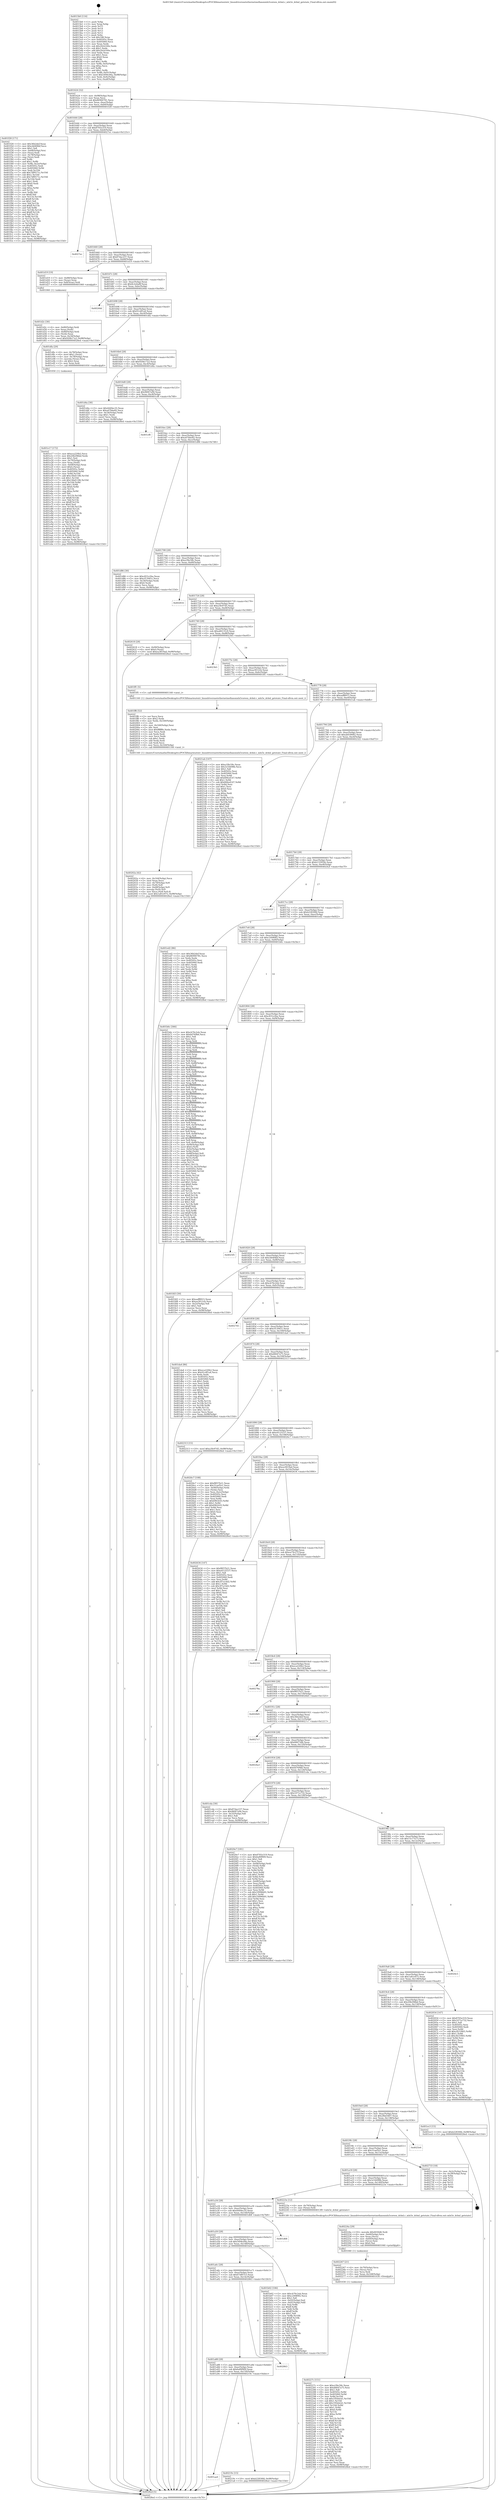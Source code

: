 digraph "0x4015b0" {
  label = "0x4015b0 (/mnt/c/Users/mathe/Desktop/tcc/POCII/binaries/extr_linuxdriversnetethernetmellanoxmlx5coreen_dcbnl.c_mlx5e_dcbnl_getstate_Final-ollvm.out::main(0))"
  labelloc = "t"
  node[shape=record]

  Entry [label="",width=0.3,height=0.3,shape=circle,fillcolor=black,style=filled]
  "0x401624" [label="{
     0x401624 [32]\l
     | [instrs]\l
     &nbsp;&nbsp;0x401624 \<+6\>: mov -0x98(%rbp),%eax\l
     &nbsp;&nbsp;0x40162a \<+2\>: mov %eax,%ecx\l
     &nbsp;&nbsp;0x40162c \<+6\>: sub $0x86900781,%ecx\l
     &nbsp;&nbsp;0x401632 \<+6\>: mov %eax,-0xac(%rbp)\l
     &nbsp;&nbsp;0x401638 \<+6\>: mov %ecx,-0xb0(%rbp)\l
     &nbsp;&nbsp;0x40163e \<+6\>: je 0000000000401f28 \<main+0x978\>\l
  }"]
  "0x401f28" [label="{
     0x401f28 [171]\l
     | [instrs]\l
     &nbsp;&nbsp;0x401f28 \<+5\>: mov $0x36b2def,%eax\l
     &nbsp;&nbsp;0x401f2d \<+5\>: mov $0xcb64f4bf,%ecx\l
     &nbsp;&nbsp;0x401f32 \<+2\>: mov $0x1,%dl\l
     &nbsp;&nbsp;0x401f34 \<+4\>: mov -0x68(%rbp),%rsi\l
     &nbsp;&nbsp;0x401f38 \<+2\>: mov (%rsi),%edi\l
     &nbsp;&nbsp;0x401f3a \<+4\>: mov -0x78(%rbp),%rsi\l
     &nbsp;&nbsp;0x401f3e \<+2\>: cmp (%rsi),%edi\l
     &nbsp;&nbsp;0x401f40 \<+4\>: setl %r8b\l
     &nbsp;&nbsp;0x401f44 \<+4\>: and $0x1,%r8b\l
     &nbsp;&nbsp;0x401f48 \<+4\>: mov %r8b,-0x2e(%rbp)\l
     &nbsp;&nbsp;0x401f4c \<+7\>: mov 0x40505c,%edi\l
     &nbsp;&nbsp;0x401f53 \<+8\>: mov 0x405060,%r9d\l
     &nbsp;&nbsp;0x401f5b \<+3\>: mov %edi,%r10d\l
     &nbsp;&nbsp;0x401f5e \<+7\>: add $0x7df9571c,%r10d\l
     &nbsp;&nbsp;0x401f65 \<+4\>: sub $0x1,%r10d\l
     &nbsp;&nbsp;0x401f69 \<+7\>: sub $0x7df9571c,%r10d\l
     &nbsp;&nbsp;0x401f70 \<+4\>: imul %r10d,%edi\l
     &nbsp;&nbsp;0x401f74 \<+3\>: and $0x1,%edi\l
     &nbsp;&nbsp;0x401f77 \<+3\>: cmp $0x0,%edi\l
     &nbsp;&nbsp;0x401f7a \<+4\>: sete %r8b\l
     &nbsp;&nbsp;0x401f7e \<+4\>: cmp $0xa,%r9d\l
     &nbsp;&nbsp;0x401f82 \<+4\>: setl %r11b\l
     &nbsp;&nbsp;0x401f86 \<+3\>: mov %r8b,%bl\l
     &nbsp;&nbsp;0x401f89 \<+3\>: xor $0xff,%bl\l
     &nbsp;&nbsp;0x401f8c \<+3\>: mov %r11b,%r14b\l
     &nbsp;&nbsp;0x401f8f \<+4\>: xor $0xff,%r14b\l
     &nbsp;&nbsp;0x401f93 \<+3\>: xor $0x1,%dl\l
     &nbsp;&nbsp;0x401f96 \<+3\>: mov %bl,%r15b\l
     &nbsp;&nbsp;0x401f99 \<+4\>: and $0xff,%r15b\l
     &nbsp;&nbsp;0x401f9d \<+3\>: and %dl,%r8b\l
     &nbsp;&nbsp;0x401fa0 \<+3\>: mov %r14b,%r12b\l
     &nbsp;&nbsp;0x401fa3 \<+4\>: and $0xff,%r12b\l
     &nbsp;&nbsp;0x401fa7 \<+3\>: and %dl,%r11b\l
     &nbsp;&nbsp;0x401faa \<+3\>: or %r8b,%r15b\l
     &nbsp;&nbsp;0x401fad \<+3\>: or %r11b,%r12b\l
     &nbsp;&nbsp;0x401fb0 \<+3\>: xor %r12b,%r15b\l
     &nbsp;&nbsp;0x401fb3 \<+3\>: or %r14b,%bl\l
     &nbsp;&nbsp;0x401fb6 \<+3\>: xor $0xff,%bl\l
     &nbsp;&nbsp;0x401fb9 \<+3\>: or $0x1,%dl\l
     &nbsp;&nbsp;0x401fbc \<+2\>: and %dl,%bl\l
     &nbsp;&nbsp;0x401fbe \<+3\>: or %bl,%r15b\l
     &nbsp;&nbsp;0x401fc1 \<+4\>: test $0x1,%r15b\l
     &nbsp;&nbsp;0x401fc5 \<+3\>: cmovne %ecx,%eax\l
     &nbsp;&nbsp;0x401fc8 \<+6\>: mov %eax,-0x98(%rbp)\l
     &nbsp;&nbsp;0x401fce \<+5\>: jmp 00000000004028ed \<main+0x133d\>\l
  }"]
  "0x401644" [label="{
     0x401644 [28]\l
     | [instrs]\l
     &nbsp;&nbsp;0x401644 \<+5\>: jmp 0000000000401649 \<main+0x99\>\l
     &nbsp;&nbsp;0x401649 \<+6\>: mov -0xac(%rbp),%eax\l
     &nbsp;&nbsp;0x40164f \<+5\>: sub $0x8705e319,%eax\l
     &nbsp;&nbsp;0x401654 \<+6\>: mov %eax,-0xb4(%rbp)\l
     &nbsp;&nbsp;0x40165a \<+6\>: je 00000000004027ec \<main+0x123c\>\l
  }"]
  Exit [label="",width=0.3,height=0.3,shape=circle,fillcolor=black,style=filled,peripheries=2]
  "0x4027ec" [label="{
     0x4027ec\l
  }", style=dashed]
  "0x401660" [label="{
     0x401660 [28]\l
     | [instrs]\l
     &nbsp;&nbsp;0x401660 \<+5\>: jmp 0000000000401665 \<main+0xb5\>\l
     &nbsp;&nbsp;0x401665 \<+6\>: mov -0xac(%rbp),%eax\l
     &nbsp;&nbsp;0x40166b \<+5\>: sub $0x87dac237,%eax\l
     &nbsp;&nbsp;0x401670 \<+6\>: mov %eax,-0xb8(%rbp)\l
     &nbsp;&nbsp;0x401676 \<+6\>: je 0000000000401d19 \<main+0x769\>\l
  }"]
  "0x40227c" [label="{
     0x40227c [151]\l
     | [instrs]\l
     &nbsp;&nbsp;0x40227c \<+5\>: mov $0xa1fbc58c,%eax\l
     &nbsp;&nbsp;0x402281 \<+5\>: mov $0xd6647a75,%esi\l
     &nbsp;&nbsp;0x402286 \<+2\>: mov $0x1,%dl\l
     &nbsp;&nbsp;0x402288 \<+8\>: mov 0x40505c,%r8d\l
     &nbsp;&nbsp;0x402290 \<+8\>: mov 0x405060,%r9d\l
     &nbsp;&nbsp;0x402298 \<+3\>: mov %r8d,%r10d\l
     &nbsp;&nbsp;0x40229b \<+7\>: sub $0x195b4cb1,%r10d\l
     &nbsp;&nbsp;0x4022a2 \<+4\>: sub $0x1,%r10d\l
     &nbsp;&nbsp;0x4022a6 \<+7\>: add $0x195b4cb1,%r10d\l
     &nbsp;&nbsp;0x4022ad \<+4\>: imul %r10d,%r8d\l
     &nbsp;&nbsp;0x4022b1 \<+4\>: and $0x1,%r8d\l
     &nbsp;&nbsp;0x4022b5 \<+4\>: cmp $0x0,%r8d\l
     &nbsp;&nbsp;0x4022b9 \<+4\>: sete %r11b\l
     &nbsp;&nbsp;0x4022bd \<+4\>: cmp $0xa,%r9d\l
     &nbsp;&nbsp;0x4022c1 \<+3\>: setl %bl\l
     &nbsp;&nbsp;0x4022c4 \<+3\>: mov %r11b,%r14b\l
     &nbsp;&nbsp;0x4022c7 \<+4\>: xor $0xff,%r14b\l
     &nbsp;&nbsp;0x4022cb \<+3\>: mov %bl,%r15b\l
     &nbsp;&nbsp;0x4022ce \<+4\>: xor $0xff,%r15b\l
     &nbsp;&nbsp;0x4022d2 \<+3\>: xor $0x1,%dl\l
     &nbsp;&nbsp;0x4022d5 \<+3\>: mov %r14b,%r12b\l
     &nbsp;&nbsp;0x4022d8 \<+4\>: and $0xff,%r12b\l
     &nbsp;&nbsp;0x4022dc \<+3\>: and %dl,%r11b\l
     &nbsp;&nbsp;0x4022df \<+3\>: mov %r15b,%r13b\l
     &nbsp;&nbsp;0x4022e2 \<+4\>: and $0xff,%r13b\l
     &nbsp;&nbsp;0x4022e6 \<+2\>: and %dl,%bl\l
     &nbsp;&nbsp;0x4022e8 \<+3\>: or %r11b,%r12b\l
     &nbsp;&nbsp;0x4022eb \<+3\>: or %bl,%r13b\l
     &nbsp;&nbsp;0x4022ee \<+3\>: xor %r13b,%r12b\l
     &nbsp;&nbsp;0x4022f1 \<+3\>: or %r15b,%r14b\l
     &nbsp;&nbsp;0x4022f4 \<+4\>: xor $0xff,%r14b\l
     &nbsp;&nbsp;0x4022f8 \<+3\>: or $0x1,%dl\l
     &nbsp;&nbsp;0x4022fb \<+3\>: and %dl,%r14b\l
     &nbsp;&nbsp;0x4022fe \<+3\>: or %r14b,%r12b\l
     &nbsp;&nbsp;0x402301 \<+4\>: test $0x1,%r12b\l
     &nbsp;&nbsp;0x402305 \<+3\>: cmovne %esi,%eax\l
     &nbsp;&nbsp;0x402308 \<+6\>: mov %eax,-0x98(%rbp)\l
     &nbsp;&nbsp;0x40230e \<+5\>: jmp 00000000004028ed \<main+0x133d\>\l
  }"]
  "0x401d19" [label="{
     0x401d19 [19]\l
     | [instrs]\l
     &nbsp;&nbsp;0x401d19 \<+7\>: mov -0x88(%rbp),%rax\l
     &nbsp;&nbsp;0x401d20 \<+3\>: mov (%rax),%rax\l
     &nbsp;&nbsp;0x401d23 \<+4\>: mov 0x8(%rax),%rdi\l
     &nbsp;&nbsp;0x401d27 \<+5\>: call 0000000000401060 \<atoi@plt\>\l
     | [calls]\l
     &nbsp;&nbsp;0x401060 \{1\} (unknown)\l
  }"]
  "0x40167c" [label="{
     0x40167c [28]\l
     | [instrs]\l
     &nbsp;&nbsp;0x40167c \<+5\>: jmp 0000000000401681 \<main+0xd1\>\l
     &nbsp;&nbsp;0x401681 \<+6\>: mov -0xac(%rbp),%eax\l
     &nbsp;&nbsp;0x401687 \<+5\>: sub $0x8c2e6a8f,%eax\l
     &nbsp;&nbsp;0x40168c \<+6\>: mov %eax,-0xbc(%rbp)\l
     &nbsp;&nbsp;0x401692 \<+6\>: je 000000000040244d \<main+0xe9d\>\l
  }"]
  "0x402267" [label="{
     0x402267 [21]\l
     | [instrs]\l
     &nbsp;&nbsp;0x402267 \<+4\>: mov -0x70(%rbp),%rcx\l
     &nbsp;&nbsp;0x40226b \<+3\>: mov (%rcx),%rcx\l
     &nbsp;&nbsp;0x40226e \<+3\>: mov %rcx,%rdi\l
     &nbsp;&nbsp;0x402271 \<+6\>: mov %eax,-0x168(%rbp)\l
     &nbsp;&nbsp;0x402277 \<+5\>: call 0000000000401030 \<free@plt\>\l
     | [calls]\l
     &nbsp;&nbsp;0x401030 \{1\} (unknown)\l
  }"]
  "0x40244d" [label="{
     0x40244d\l
  }", style=dashed]
  "0x401698" [label="{
     0x401698 [28]\l
     | [instrs]\l
     &nbsp;&nbsp;0x401698 \<+5\>: jmp 000000000040169d \<main+0xed\>\l
     &nbsp;&nbsp;0x40169d \<+6\>: mov -0xac(%rbp),%eax\l
     &nbsp;&nbsp;0x4016a3 \<+5\>: sub $0x91cdf1a4,%eax\l
     &nbsp;&nbsp;0x4016a8 \<+6\>: mov %eax,-0xc0(%rbp)\l
     &nbsp;&nbsp;0x4016ae \<+6\>: je 0000000000401dfa \<main+0x84a\>\l
  }"]
  "0x40224a" [label="{
     0x40224a [29]\l
     | [instrs]\l
     &nbsp;&nbsp;0x40224a \<+10\>: movabs $0x4030d6,%rdi\l
     &nbsp;&nbsp;0x402254 \<+4\>: mov -0x60(%rbp),%rcx\l
     &nbsp;&nbsp;0x402258 \<+2\>: mov %eax,(%rcx)\l
     &nbsp;&nbsp;0x40225a \<+4\>: mov -0x60(%rbp),%rcx\l
     &nbsp;&nbsp;0x40225e \<+2\>: mov (%rcx),%esi\l
     &nbsp;&nbsp;0x402260 \<+2\>: mov $0x0,%al\l
     &nbsp;&nbsp;0x402262 \<+5\>: call 0000000000401040 \<printf@plt\>\l
     | [calls]\l
     &nbsp;&nbsp;0x401040 \{1\} (unknown)\l
  }"]
  "0x401dfa" [label="{
     0x401dfa [29]\l
     | [instrs]\l
     &nbsp;&nbsp;0x401dfa \<+4\>: mov -0x78(%rbp),%rax\l
     &nbsp;&nbsp;0x401dfe \<+6\>: movl $0x1,(%rax)\l
     &nbsp;&nbsp;0x401e04 \<+4\>: mov -0x78(%rbp),%rax\l
     &nbsp;&nbsp;0x401e08 \<+3\>: movslq (%rax),%rax\l
     &nbsp;&nbsp;0x401e0b \<+4\>: shl $0x2,%rax\l
     &nbsp;&nbsp;0x401e0f \<+3\>: mov %rax,%rdi\l
     &nbsp;&nbsp;0x401e12 \<+5\>: call 0000000000401050 \<malloc@plt\>\l
     | [calls]\l
     &nbsp;&nbsp;0x401050 \{1\} (unknown)\l
  }"]
  "0x4016b4" [label="{
     0x4016b4 [28]\l
     | [instrs]\l
     &nbsp;&nbsp;0x4016b4 \<+5\>: jmp 00000000004016b9 \<main+0x109\>\l
     &nbsp;&nbsp;0x4016b9 \<+6\>: mov -0xac(%rbp),%eax\l
     &nbsp;&nbsp;0x4016bf \<+5\>: sub $0x920b17a3,%eax\l
     &nbsp;&nbsp;0x4016c4 \<+6\>: mov %eax,-0xc4(%rbp)\l
     &nbsp;&nbsp;0x4016ca \<+6\>: je 0000000000401d4a \<main+0x79a\>\l
  }"]
  "0x401aa4" [label="{
     0x401aa4\l
  }", style=dashed]
  "0x401d4a" [label="{
     0x401d4a [30]\l
     | [instrs]\l
     &nbsp;&nbsp;0x401d4a \<+5\>: mov $0x4449ec35,%eax\l
     &nbsp;&nbsp;0x401d4f \<+5\>: mov $0xa07bbe82,%ecx\l
     &nbsp;&nbsp;0x401d54 \<+3\>: mov -0x34(%rbp),%edx\l
     &nbsp;&nbsp;0x401d57 \<+3\>: cmp $0x1,%edx\l
     &nbsp;&nbsp;0x401d5a \<+3\>: cmovl %ecx,%eax\l
     &nbsp;&nbsp;0x401d5d \<+6\>: mov %eax,-0x98(%rbp)\l
     &nbsp;&nbsp;0x401d63 \<+5\>: jmp 00000000004028ed \<main+0x133d\>\l
  }"]
  "0x4016d0" [label="{
     0x4016d0 [28]\l
     | [instrs]\l
     &nbsp;&nbsp;0x4016d0 \<+5\>: jmp 00000000004016d5 \<main+0x125\>\l
     &nbsp;&nbsp;0x4016d5 \<+6\>: mov -0xac(%rbp),%eax\l
     &nbsp;&nbsp;0x4016db \<+5\>: sub $0x96f47a94,%eax\l
     &nbsp;&nbsp;0x4016e0 \<+6\>: mov %eax,-0xc8(%rbp)\l
     &nbsp;&nbsp;0x4016e6 \<+6\>: je 0000000000401cf8 \<main+0x748\>\l
  }"]
  "0x40219c" [label="{
     0x40219c [15]\l
     | [instrs]\l
     &nbsp;&nbsp;0x40219c \<+10\>: movl $0xb22830fd,-0x98(%rbp)\l
     &nbsp;&nbsp;0x4021a6 \<+5\>: jmp 00000000004028ed \<main+0x133d\>\l
  }"]
  "0x401cf8" [label="{
     0x401cf8\l
  }", style=dashed]
  "0x4016ec" [label="{
     0x4016ec [28]\l
     | [instrs]\l
     &nbsp;&nbsp;0x4016ec \<+5\>: jmp 00000000004016f1 \<main+0x141\>\l
     &nbsp;&nbsp;0x4016f1 \<+6\>: mov -0xac(%rbp),%eax\l
     &nbsp;&nbsp;0x4016f7 \<+5\>: sub $0xa07bbe82,%eax\l
     &nbsp;&nbsp;0x4016fc \<+6\>: mov %eax,-0xcc(%rbp)\l
     &nbsp;&nbsp;0x401702 \<+6\>: je 0000000000401d86 \<main+0x7d6\>\l
  }"]
  "0x401a88" [label="{
     0x401a88 [28]\l
     | [instrs]\l
     &nbsp;&nbsp;0x401a88 \<+5\>: jmp 0000000000401a8d \<main+0x4dd\>\l
     &nbsp;&nbsp;0x401a8d \<+6\>: mov -0xac(%rbp),%eax\l
     &nbsp;&nbsp;0x401a93 \<+5\>: sub $0x6af0f909,%eax\l
     &nbsp;&nbsp;0x401a98 \<+6\>: mov %eax,-0x150(%rbp)\l
     &nbsp;&nbsp;0x401a9e \<+6\>: je 000000000040219c \<main+0xbec\>\l
  }"]
  "0x401d86" [label="{
     0x401d86 [30]\l
     | [instrs]\l
     &nbsp;&nbsp;0x401d86 \<+5\>: mov $0xc831e2ba,%eax\l
     &nbsp;&nbsp;0x401d8b \<+5\>: mov $0xcf13941c,%ecx\l
     &nbsp;&nbsp;0x401d90 \<+3\>: mov -0x34(%rbp),%edx\l
     &nbsp;&nbsp;0x401d93 \<+3\>: cmp $0x0,%edx\l
     &nbsp;&nbsp;0x401d96 \<+3\>: cmove %ecx,%eax\l
     &nbsp;&nbsp;0x401d99 \<+6\>: mov %eax,-0x98(%rbp)\l
     &nbsp;&nbsp;0x401d9f \<+5\>: jmp 00000000004028ed \<main+0x133d\>\l
  }"]
  "0x401708" [label="{
     0x401708 [28]\l
     | [instrs]\l
     &nbsp;&nbsp;0x401708 \<+5\>: jmp 000000000040170d \<main+0x15d\>\l
     &nbsp;&nbsp;0x40170d \<+6\>: mov -0xac(%rbp),%eax\l
     &nbsp;&nbsp;0x401713 \<+5\>: sub $0xa1fbc58c,%eax\l
     &nbsp;&nbsp;0x401718 \<+6\>: mov %eax,-0xd0(%rbp)\l
     &nbsp;&nbsp;0x40171e \<+6\>: je 0000000000402816 \<main+0x1266\>\l
  }"]
  "0x402863" [label="{
     0x402863\l
  }", style=dashed]
  "0x402816" [label="{
     0x402816\l
  }", style=dashed]
  "0x401724" [label="{
     0x401724 [28]\l
     | [instrs]\l
     &nbsp;&nbsp;0x401724 \<+5\>: jmp 0000000000401729 \<main+0x179\>\l
     &nbsp;&nbsp;0x401729 \<+6\>: mov -0xac(%rbp),%eax\l
     &nbsp;&nbsp;0x40172f \<+5\>: sub $0xa3fe97d5,%eax\l
     &nbsp;&nbsp;0x401734 \<+6\>: mov %eax,-0xd4(%rbp)\l
     &nbsp;&nbsp;0x40173a \<+6\>: je 0000000000402618 \<main+0x1068\>\l
  }"]
  "0x40202a" [label="{
     0x40202a [42]\l
     | [instrs]\l
     &nbsp;&nbsp;0x40202a \<+6\>: mov -0x164(%rbp),%ecx\l
     &nbsp;&nbsp;0x402030 \<+3\>: imul %eax,%ecx\l
     &nbsp;&nbsp;0x402033 \<+4\>: mov -0x70(%rbp),%r8\l
     &nbsp;&nbsp;0x402037 \<+3\>: mov (%r8),%r8\l
     &nbsp;&nbsp;0x40203a \<+4\>: mov -0x68(%rbp),%r9\l
     &nbsp;&nbsp;0x40203e \<+3\>: movslq (%r9),%r9\l
     &nbsp;&nbsp;0x402041 \<+4\>: mov %ecx,(%r8,%r9,4)\l
     &nbsp;&nbsp;0x402045 \<+10\>: movl $0x1a81e975,-0x98(%rbp)\l
     &nbsp;&nbsp;0x40204f \<+5\>: jmp 00000000004028ed \<main+0x133d\>\l
  }"]
  "0x402618" [label="{
     0x402618 [28]\l
     | [instrs]\l
     &nbsp;&nbsp;0x402618 \<+7\>: mov -0x90(%rbp),%rax\l
     &nbsp;&nbsp;0x40261f \<+6\>: movl $0x0,(%rax)\l
     &nbsp;&nbsp;0x402625 \<+10\>: movl $0xea3819ad,-0x98(%rbp)\l
     &nbsp;&nbsp;0x40262f \<+5\>: jmp 00000000004028ed \<main+0x133d\>\l
  }"]
  "0x401740" [label="{
     0x401740 [28]\l
     | [instrs]\l
     &nbsp;&nbsp;0x401740 \<+5\>: jmp 0000000000401745 \<main+0x195\>\l
     &nbsp;&nbsp;0x401745 \<+6\>: mov -0xac(%rbp),%eax\l
     &nbsp;&nbsp;0x40174b \<+5\>: sub $0xa66131c0,%eax\l
     &nbsp;&nbsp;0x401750 \<+6\>: mov %eax,-0xd8(%rbp)\l
     &nbsp;&nbsp;0x401756 \<+6\>: je 00000000004023b5 \<main+0xe05\>\l
  }"]
  "0x401ff6" [label="{
     0x401ff6 [52]\l
     | [instrs]\l
     &nbsp;&nbsp;0x401ff6 \<+2\>: xor %ecx,%ecx\l
     &nbsp;&nbsp;0x401ff8 \<+5\>: mov $0x2,%edx\l
     &nbsp;&nbsp;0x401ffd \<+6\>: mov %edx,-0x160(%rbp)\l
     &nbsp;&nbsp;0x402003 \<+1\>: cltd\l
     &nbsp;&nbsp;0x402004 \<+6\>: mov -0x160(%rbp),%esi\l
     &nbsp;&nbsp;0x40200a \<+2\>: idiv %esi\l
     &nbsp;&nbsp;0x40200c \<+6\>: imul $0xfffffffe,%edx,%edx\l
     &nbsp;&nbsp;0x402012 \<+2\>: mov %ecx,%edi\l
     &nbsp;&nbsp;0x402014 \<+2\>: sub %edx,%edi\l
     &nbsp;&nbsp;0x402016 \<+2\>: mov %ecx,%edx\l
     &nbsp;&nbsp;0x402018 \<+3\>: sub $0x1,%edx\l
     &nbsp;&nbsp;0x40201b \<+2\>: add %edx,%edi\l
     &nbsp;&nbsp;0x40201d \<+2\>: sub %edi,%ecx\l
     &nbsp;&nbsp;0x40201f \<+6\>: mov %ecx,-0x164(%rbp)\l
     &nbsp;&nbsp;0x402025 \<+5\>: call 0000000000401160 \<next_i\>\l
     | [calls]\l
     &nbsp;&nbsp;0x401160 \{1\} (/mnt/c/Users/mathe/Desktop/tcc/POCII/binaries/extr_linuxdriversnetethernetmellanoxmlx5coreen_dcbnl.c_mlx5e_dcbnl_getstate_Final-ollvm.out::next_i)\l
  }"]
  "0x4023b5" [label="{
     0x4023b5\l
  }", style=dashed]
  "0x40175c" [label="{
     0x40175c [28]\l
     | [instrs]\l
     &nbsp;&nbsp;0x40175c \<+5\>: jmp 0000000000401761 \<main+0x1b1\>\l
     &nbsp;&nbsp;0x401761 \<+6\>: mov -0xac(%rbp),%eax\l
     &nbsp;&nbsp;0x401767 \<+5\>: sub $0xaa3012cb,%eax\l
     &nbsp;&nbsp;0x40176c \<+6\>: mov %eax,-0xdc(%rbp)\l
     &nbsp;&nbsp;0x401772 \<+6\>: je 0000000000401ff1 \<main+0xa41\>\l
  }"]
  "0x401e17" [label="{
     0x401e17 [172]\l
     | [instrs]\l
     &nbsp;&nbsp;0x401e17 \<+5\>: mov $0xeca220b2,%ecx\l
     &nbsp;&nbsp;0x401e1c \<+5\>: mov $0x20b296bd,%edx\l
     &nbsp;&nbsp;0x401e21 \<+3\>: mov $0x1,%sil\l
     &nbsp;&nbsp;0x401e24 \<+4\>: mov -0x70(%rbp),%rdi\l
     &nbsp;&nbsp;0x401e28 \<+3\>: mov %rax,(%rdi)\l
     &nbsp;&nbsp;0x401e2b \<+4\>: mov -0x68(%rbp),%rax\l
     &nbsp;&nbsp;0x401e2f \<+6\>: movl $0x0,(%rax)\l
     &nbsp;&nbsp;0x401e35 \<+8\>: mov 0x40505c,%r8d\l
     &nbsp;&nbsp;0x401e3d \<+8\>: mov 0x405060,%r9d\l
     &nbsp;&nbsp;0x401e45 \<+3\>: mov %r8d,%r10d\l
     &nbsp;&nbsp;0x401e48 \<+7\>: add $0x14bd1186,%r10d\l
     &nbsp;&nbsp;0x401e4f \<+4\>: sub $0x1,%r10d\l
     &nbsp;&nbsp;0x401e53 \<+7\>: sub $0x14bd1186,%r10d\l
     &nbsp;&nbsp;0x401e5a \<+4\>: imul %r10d,%r8d\l
     &nbsp;&nbsp;0x401e5e \<+4\>: and $0x1,%r8d\l
     &nbsp;&nbsp;0x401e62 \<+4\>: cmp $0x0,%r8d\l
     &nbsp;&nbsp;0x401e66 \<+4\>: sete %r11b\l
     &nbsp;&nbsp;0x401e6a \<+4\>: cmp $0xa,%r9d\l
     &nbsp;&nbsp;0x401e6e \<+3\>: setl %bl\l
     &nbsp;&nbsp;0x401e71 \<+3\>: mov %r11b,%r14b\l
     &nbsp;&nbsp;0x401e74 \<+4\>: xor $0xff,%r14b\l
     &nbsp;&nbsp;0x401e78 \<+3\>: mov %bl,%r15b\l
     &nbsp;&nbsp;0x401e7b \<+4\>: xor $0xff,%r15b\l
     &nbsp;&nbsp;0x401e7f \<+4\>: xor $0x0,%sil\l
     &nbsp;&nbsp;0x401e83 \<+3\>: mov %r14b,%r12b\l
     &nbsp;&nbsp;0x401e86 \<+4\>: and $0x0,%r12b\l
     &nbsp;&nbsp;0x401e8a \<+3\>: and %sil,%r11b\l
     &nbsp;&nbsp;0x401e8d \<+3\>: mov %r15b,%r13b\l
     &nbsp;&nbsp;0x401e90 \<+4\>: and $0x0,%r13b\l
     &nbsp;&nbsp;0x401e94 \<+3\>: and %sil,%bl\l
     &nbsp;&nbsp;0x401e97 \<+3\>: or %r11b,%r12b\l
     &nbsp;&nbsp;0x401e9a \<+3\>: or %bl,%r13b\l
     &nbsp;&nbsp;0x401e9d \<+3\>: xor %r13b,%r12b\l
     &nbsp;&nbsp;0x401ea0 \<+3\>: or %r15b,%r14b\l
     &nbsp;&nbsp;0x401ea3 \<+4\>: xor $0xff,%r14b\l
     &nbsp;&nbsp;0x401ea7 \<+4\>: or $0x0,%sil\l
     &nbsp;&nbsp;0x401eab \<+3\>: and %sil,%r14b\l
     &nbsp;&nbsp;0x401eae \<+3\>: or %r14b,%r12b\l
     &nbsp;&nbsp;0x401eb1 \<+4\>: test $0x1,%r12b\l
     &nbsp;&nbsp;0x401eb5 \<+3\>: cmovne %edx,%ecx\l
     &nbsp;&nbsp;0x401eb8 \<+6\>: mov %ecx,-0x98(%rbp)\l
     &nbsp;&nbsp;0x401ebe \<+5\>: jmp 00000000004028ed \<main+0x133d\>\l
  }"]
  "0x401ff1" [label="{
     0x401ff1 [5]\l
     | [instrs]\l
     &nbsp;&nbsp;0x401ff1 \<+5\>: call 0000000000401160 \<next_i\>\l
     | [calls]\l
     &nbsp;&nbsp;0x401160 \{1\} (/mnt/c/Users/mathe/Desktop/tcc/POCII/binaries/extr_linuxdriversnetethernetmellanoxmlx5coreen_dcbnl.c_mlx5e_dcbnl_getstate_Final-ollvm.out::next_i)\l
  }"]
  "0x401778" [label="{
     0x401778 [28]\l
     | [instrs]\l
     &nbsp;&nbsp;0x401778 \<+5\>: jmp 000000000040177d \<main+0x1cd\>\l
     &nbsp;&nbsp;0x40177d \<+6\>: mov -0xac(%rbp),%eax\l
     &nbsp;&nbsp;0x401783 \<+5\>: sub $0xaaff8915,%eax\l
     &nbsp;&nbsp;0x401788 \<+6\>: mov %eax,-0xe0(%rbp)\l
     &nbsp;&nbsp;0x40178e \<+6\>: je 00000000004021ab \<main+0xbfb\>\l
  }"]
  "0x401d2c" [label="{
     0x401d2c [30]\l
     | [instrs]\l
     &nbsp;&nbsp;0x401d2c \<+4\>: mov -0x80(%rbp),%rdi\l
     &nbsp;&nbsp;0x401d30 \<+2\>: mov %eax,(%rdi)\l
     &nbsp;&nbsp;0x401d32 \<+4\>: mov -0x80(%rbp),%rdi\l
     &nbsp;&nbsp;0x401d36 \<+2\>: mov (%rdi),%eax\l
     &nbsp;&nbsp;0x401d38 \<+3\>: mov %eax,-0x34(%rbp)\l
     &nbsp;&nbsp;0x401d3b \<+10\>: movl $0x920b17a3,-0x98(%rbp)\l
     &nbsp;&nbsp;0x401d45 \<+5\>: jmp 00000000004028ed \<main+0x133d\>\l
  }"]
  "0x4021ab" [label="{
     0x4021ab [147]\l
     | [instrs]\l
     &nbsp;&nbsp;0x4021ab \<+5\>: mov $0xa1fbc58c,%eax\l
     &nbsp;&nbsp;0x4021b0 \<+5\>: mov $0x3c54498b,%ecx\l
     &nbsp;&nbsp;0x4021b5 \<+2\>: mov $0x1,%dl\l
     &nbsp;&nbsp;0x4021b7 \<+7\>: mov 0x40505c,%esi\l
     &nbsp;&nbsp;0x4021be \<+7\>: mov 0x405060,%edi\l
     &nbsp;&nbsp;0x4021c5 \<+3\>: mov %esi,%r8d\l
     &nbsp;&nbsp;0x4021c8 \<+7\>: add $0x684ed147,%r8d\l
     &nbsp;&nbsp;0x4021cf \<+4\>: sub $0x1,%r8d\l
     &nbsp;&nbsp;0x4021d3 \<+7\>: sub $0x684ed147,%r8d\l
     &nbsp;&nbsp;0x4021da \<+4\>: imul %r8d,%esi\l
     &nbsp;&nbsp;0x4021de \<+3\>: and $0x1,%esi\l
     &nbsp;&nbsp;0x4021e1 \<+3\>: cmp $0x0,%esi\l
     &nbsp;&nbsp;0x4021e4 \<+4\>: sete %r9b\l
     &nbsp;&nbsp;0x4021e8 \<+3\>: cmp $0xa,%edi\l
     &nbsp;&nbsp;0x4021eb \<+4\>: setl %r10b\l
     &nbsp;&nbsp;0x4021ef \<+3\>: mov %r9b,%r11b\l
     &nbsp;&nbsp;0x4021f2 \<+4\>: xor $0xff,%r11b\l
     &nbsp;&nbsp;0x4021f6 \<+3\>: mov %r10b,%bl\l
     &nbsp;&nbsp;0x4021f9 \<+3\>: xor $0xff,%bl\l
     &nbsp;&nbsp;0x4021fc \<+3\>: xor $0x1,%dl\l
     &nbsp;&nbsp;0x4021ff \<+3\>: mov %r11b,%r14b\l
     &nbsp;&nbsp;0x402202 \<+4\>: and $0xff,%r14b\l
     &nbsp;&nbsp;0x402206 \<+3\>: and %dl,%r9b\l
     &nbsp;&nbsp;0x402209 \<+3\>: mov %bl,%r15b\l
     &nbsp;&nbsp;0x40220c \<+4\>: and $0xff,%r15b\l
     &nbsp;&nbsp;0x402210 \<+3\>: and %dl,%r10b\l
     &nbsp;&nbsp;0x402213 \<+3\>: or %r9b,%r14b\l
     &nbsp;&nbsp;0x402216 \<+3\>: or %r10b,%r15b\l
     &nbsp;&nbsp;0x402219 \<+3\>: xor %r15b,%r14b\l
     &nbsp;&nbsp;0x40221c \<+3\>: or %bl,%r11b\l
     &nbsp;&nbsp;0x40221f \<+4\>: xor $0xff,%r11b\l
     &nbsp;&nbsp;0x402223 \<+3\>: or $0x1,%dl\l
     &nbsp;&nbsp;0x402226 \<+3\>: and %dl,%r11b\l
     &nbsp;&nbsp;0x402229 \<+3\>: or %r11b,%r14b\l
     &nbsp;&nbsp;0x40222c \<+4\>: test $0x1,%r14b\l
     &nbsp;&nbsp;0x402230 \<+3\>: cmovne %ecx,%eax\l
     &nbsp;&nbsp;0x402233 \<+6\>: mov %eax,-0x98(%rbp)\l
     &nbsp;&nbsp;0x402239 \<+5\>: jmp 00000000004028ed \<main+0x133d\>\l
  }"]
  "0x401794" [label="{
     0x401794 [28]\l
     | [instrs]\l
     &nbsp;&nbsp;0x401794 \<+5\>: jmp 0000000000401799 \<main+0x1e9\>\l
     &nbsp;&nbsp;0x401799 \<+6\>: mov -0xac(%rbp),%eax\l
     &nbsp;&nbsp;0x40179f \<+5\>: sub $0xab030682,%eax\l
     &nbsp;&nbsp;0x4017a4 \<+6\>: mov %eax,-0xe4(%rbp)\l
     &nbsp;&nbsp;0x4017aa \<+6\>: je 0000000000402322 \<main+0xd72\>\l
  }"]
  "0x4015b0" [label="{
     0x4015b0 [116]\l
     | [instrs]\l
     &nbsp;&nbsp;0x4015b0 \<+1\>: push %rbp\l
     &nbsp;&nbsp;0x4015b1 \<+3\>: mov %rsp,%rbp\l
     &nbsp;&nbsp;0x4015b4 \<+2\>: push %r15\l
     &nbsp;&nbsp;0x4015b6 \<+2\>: push %r14\l
     &nbsp;&nbsp;0x4015b8 \<+2\>: push %r13\l
     &nbsp;&nbsp;0x4015ba \<+2\>: push %r12\l
     &nbsp;&nbsp;0x4015bc \<+1\>: push %rbx\l
     &nbsp;&nbsp;0x4015bd \<+7\>: sub $0x188,%rsp\l
     &nbsp;&nbsp;0x4015c4 \<+7\>: mov 0x40505c,%eax\l
     &nbsp;&nbsp;0x4015cb \<+7\>: mov 0x405060,%ecx\l
     &nbsp;&nbsp;0x4015d2 \<+2\>: mov %eax,%edx\l
     &nbsp;&nbsp;0x4015d4 \<+6\>: sub $0x20cb160e,%edx\l
     &nbsp;&nbsp;0x4015da \<+3\>: sub $0x1,%edx\l
     &nbsp;&nbsp;0x4015dd \<+6\>: add $0x20cb160e,%edx\l
     &nbsp;&nbsp;0x4015e3 \<+3\>: imul %edx,%eax\l
     &nbsp;&nbsp;0x4015e6 \<+3\>: and $0x1,%eax\l
     &nbsp;&nbsp;0x4015e9 \<+3\>: cmp $0x0,%eax\l
     &nbsp;&nbsp;0x4015ec \<+4\>: sete %r8b\l
     &nbsp;&nbsp;0x4015f0 \<+4\>: and $0x1,%r8b\l
     &nbsp;&nbsp;0x4015f4 \<+7\>: mov %r8b,-0x92(%rbp)\l
     &nbsp;&nbsp;0x4015fb \<+3\>: cmp $0xa,%ecx\l
     &nbsp;&nbsp;0x4015fe \<+4\>: setl %r8b\l
     &nbsp;&nbsp;0x401602 \<+4\>: and $0x1,%r8b\l
     &nbsp;&nbsp;0x401606 \<+7\>: mov %r8b,-0x91(%rbp)\l
     &nbsp;&nbsp;0x40160d \<+10\>: movl $0x5494c04a,-0x98(%rbp)\l
     &nbsp;&nbsp;0x401617 \<+6\>: mov %edi,-0x9c(%rbp)\l
     &nbsp;&nbsp;0x40161d \<+7\>: mov %rsi,-0xa8(%rbp)\l
  }"]
  "0x402322" [label="{
     0x402322\l
  }", style=dashed]
  "0x4017b0" [label="{
     0x4017b0 [28]\l
     | [instrs]\l
     &nbsp;&nbsp;0x4017b0 \<+5\>: jmp 00000000004017b5 \<main+0x205\>\l
     &nbsp;&nbsp;0x4017b5 \<+6\>: mov -0xac(%rbp),%eax\l
     &nbsp;&nbsp;0x4017bb \<+5\>: sub $0xb133959e,%eax\l
     &nbsp;&nbsp;0x4017c0 \<+6\>: mov %eax,-0xe8(%rbp)\l
     &nbsp;&nbsp;0x4017c6 \<+6\>: je 000000000040242f \<main+0xe7f\>\l
  }"]
  "0x4028ed" [label="{
     0x4028ed [5]\l
     | [instrs]\l
     &nbsp;&nbsp;0x4028ed \<+5\>: jmp 0000000000401624 \<main+0x74\>\l
  }"]
  "0x40242f" [label="{
     0x40242f\l
  }", style=dashed]
  "0x4017cc" [label="{
     0x4017cc [28]\l
     | [instrs]\l
     &nbsp;&nbsp;0x4017cc \<+5\>: jmp 00000000004017d1 \<main+0x221\>\l
     &nbsp;&nbsp;0x4017d1 \<+6\>: mov -0xac(%rbp),%eax\l
     &nbsp;&nbsp;0x4017d7 \<+5\>: sub $0xb22830fd,%eax\l
     &nbsp;&nbsp;0x4017dc \<+6\>: mov %eax,-0xec(%rbp)\l
     &nbsp;&nbsp;0x4017e2 \<+6\>: je 0000000000401ed2 \<main+0x922\>\l
  }"]
  "0x401a6c" [label="{
     0x401a6c [28]\l
     | [instrs]\l
     &nbsp;&nbsp;0x401a6c \<+5\>: jmp 0000000000401a71 \<main+0x4c1\>\l
     &nbsp;&nbsp;0x401a71 \<+6\>: mov -0xac(%rbp),%eax\l
     &nbsp;&nbsp;0x401a77 \<+5\>: sub $0x67df07e3,%eax\l
     &nbsp;&nbsp;0x401a7c \<+6\>: mov %eax,-0x14c(%rbp)\l
     &nbsp;&nbsp;0x401a82 \<+6\>: je 0000000000402863 \<main+0x12b3\>\l
  }"]
  "0x401ed2" [label="{
     0x401ed2 [86]\l
     | [instrs]\l
     &nbsp;&nbsp;0x401ed2 \<+5\>: mov $0x36b2def,%eax\l
     &nbsp;&nbsp;0x401ed7 \<+5\>: mov $0x86900781,%ecx\l
     &nbsp;&nbsp;0x401edc \<+2\>: xor %edx,%edx\l
     &nbsp;&nbsp;0x401ede \<+7\>: mov 0x40505c,%esi\l
     &nbsp;&nbsp;0x401ee5 \<+7\>: mov 0x405060,%edi\l
     &nbsp;&nbsp;0x401eec \<+3\>: sub $0x1,%edx\l
     &nbsp;&nbsp;0x401eef \<+3\>: mov %esi,%r8d\l
     &nbsp;&nbsp;0x401ef2 \<+3\>: add %edx,%r8d\l
     &nbsp;&nbsp;0x401ef5 \<+4\>: imul %r8d,%esi\l
     &nbsp;&nbsp;0x401ef9 \<+3\>: and $0x1,%esi\l
     &nbsp;&nbsp;0x401efc \<+3\>: cmp $0x0,%esi\l
     &nbsp;&nbsp;0x401eff \<+4\>: sete %r9b\l
     &nbsp;&nbsp;0x401f03 \<+3\>: cmp $0xa,%edi\l
     &nbsp;&nbsp;0x401f06 \<+4\>: setl %r10b\l
     &nbsp;&nbsp;0x401f0a \<+3\>: mov %r9b,%r11b\l
     &nbsp;&nbsp;0x401f0d \<+3\>: and %r10b,%r11b\l
     &nbsp;&nbsp;0x401f10 \<+3\>: xor %r10b,%r9b\l
     &nbsp;&nbsp;0x401f13 \<+3\>: or %r9b,%r11b\l
     &nbsp;&nbsp;0x401f16 \<+4\>: test $0x1,%r11b\l
     &nbsp;&nbsp;0x401f1a \<+3\>: cmovne %ecx,%eax\l
     &nbsp;&nbsp;0x401f1d \<+6\>: mov %eax,-0x98(%rbp)\l
     &nbsp;&nbsp;0x401f23 \<+5\>: jmp 00000000004028ed \<main+0x133d\>\l
  }"]
  "0x4017e8" [label="{
     0x4017e8 [28]\l
     | [instrs]\l
     &nbsp;&nbsp;0x4017e8 \<+5\>: jmp 00000000004017ed \<main+0x23d\>\l
     &nbsp;&nbsp;0x4017ed \<+6\>: mov -0xac(%rbp),%eax\l
     &nbsp;&nbsp;0x4017f3 \<+5\>: sub $0xc24989f2,%eax\l
     &nbsp;&nbsp;0x4017f8 \<+6\>: mov %eax,-0xf0(%rbp)\l
     &nbsp;&nbsp;0x4017fe \<+6\>: je 0000000000401b6c \<main+0x5bc\>\l
  }"]
  "0x401b02" [label="{
     0x401b02 [106]\l
     | [instrs]\l
     &nbsp;&nbsp;0x401b02 \<+5\>: mov $0xcb76c2eb,%eax\l
     &nbsp;&nbsp;0x401b07 \<+5\>: mov $0xc24989f2,%ecx\l
     &nbsp;&nbsp;0x401b0c \<+2\>: mov $0x1,%dl\l
     &nbsp;&nbsp;0x401b0e \<+7\>: mov -0x92(%rbp),%sil\l
     &nbsp;&nbsp;0x401b15 \<+7\>: mov -0x91(%rbp),%dil\l
     &nbsp;&nbsp;0x401b1c \<+3\>: mov %sil,%r8b\l
     &nbsp;&nbsp;0x401b1f \<+4\>: xor $0xff,%r8b\l
     &nbsp;&nbsp;0x401b23 \<+3\>: mov %dil,%r9b\l
     &nbsp;&nbsp;0x401b26 \<+4\>: xor $0xff,%r9b\l
     &nbsp;&nbsp;0x401b2a \<+3\>: xor $0x1,%dl\l
     &nbsp;&nbsp;0x401b2d \<+3\>: mov %r8b,%r10b\l
     &nbsp;&nbsp;0x401b30 \<+4\>: and $0xff,%r10b\l
     &nbsp;&nbsp;0x401b34 \<+3\>: and %dl,%sil\l
     &nbsp;&nbsp;0x401b37 \<+3\>: mov %r9b,%r11b\l
     &nbsp;&nbsp;0x401b3a \<+4\>: and $0xff,%r11b\l
     &nbsp;&nbsp;0x401b3e \<+3\>: and %dl,%dil\l
     &nbsp;&nbsp;0x401b41 \<+3\>: or %sil,%r10b\l
     &nbsp;&nbsp;0x401b44 \<+3\>: or %dil,%r11b\l
     &nbsp;&nbsp;0x401b47 \<+3\>: xor %r11b,%r10b\l
     &nbsp;&nbsp;0x401b4a \<+3\>: or %r9b,%r8b\l
     &nbsp;&nbsp;0x401b4d \<+4\>: xor $0xff,%r8b\l
     &nbsp;&nbsp;0x401b51 \<+3\>: or $0x1,%dl\l
     &nbsp;&nbsp;0x401b54 \<+3\>: and %dl,%r8b\l
     &nbsp;&nbsp;0x401b57 \<+3\>: or %r8b,%r10b\l
     &nbsp;&nbsp;0x401b5a \<+4\>: test $0x1,%r10b\l
     &nbsp;&nbsp;0x401b5e \<+3\>: cmovne %ecx,%eax\l
     &nbsp;&nbsp;0x401b61 \<+6\>: mov %eax,-0x98(%rbp)\l
     &nbsp;&nbsp;0x401b67 \<+5\>: jmp 00000000004028ed \<main+0x133d\>\l
  }"]
  "0x401b6c" [label="{
     0x401b6c [366]\l
     | [instrs]\l
     &nbsp;&nbsp;0x401b6c \<+5\>: mov $0xcb76c2eb,%eax\l
     &nbsp;&nbsp;0x401b71 \<+5\>: mov $0x6d769b6,%ecx\l
     &nbsp;&nbsp;0x401b76 \<+2\>: mov $0x1,%dl\l
     &nbsp;&nbsp;0x401b78 \<+2\>: xor %esi,%esi\l
     &nbsp;&nbsp;0x401b7a \<+3\>: mov %rsp,%rdi\l
     &nbsp;&nbsp;0x401b7d \<+4\>: add $0xfffffffffffffff0,%rdi\l
     &nbsp;&nbsp;0x401b81 \<+3\>: mov %rdi,%rsp\l
     &nbsp;&nbsp;0x401b84 \<+7\>: mov %rdi,-0x90(%rbp)\l
     &nbsp;&nbsp;0x401b8b \<+3\>: mov %rsp,%rdi\l
     &nbsp;&nbsp;0x401b8e \<+4\>: add $0xfffffffffffffff0,%rdi\l
     &nbsp;&nbsp;0x401b92 \<+3\>: mov %rdi,%rsp\l
     &nbsp;&nbsp;0x401b95 \<+3\>: mov %rsp,%r8\l
     &nbsp;&nbsp;0x401b98 \<+4\>: add $0xfffffffffffffff0,%r8\l
     &nbsp;&nbsp;0x401b9c \<+3\>: mov %r8,%rsp\l
     &nbsp;&nbsp;0x401b9f \<+7\>: mov %r8,-0x88(%rbp)\l
     &nbsp;&nbsp;0x401ba6 \<+3\>: mov %rsp,%r8\l
     &nbsp;&nbsp;0x401ba9 \<+4\>: add $0xfffffffffffffff0,%r8\l
     &nbsp;&nbsp;0x401bad \<+3\>: mov %r8,%rsp\l
     &nbsp;&nbsp;0x401bb0 \<+4\>: mov %r8,-0x80(%rbp)\l
     &nbsp;&nbsp;0x401bb4 \<+3\>: mov %rsp,%r8\l
     &nbsp;&nbsp;0x401bb7 \<+4\>: add $0xfffffffffffffff0,%r8\l
     &nbsp;&nbsp;0x401bbb \<+3\>: mov %r8,%rsp\l
     &nbsp;&nbsp;0x401bbe \<+4\>: mov %r8,-0x78(%rbp)\l
     &nbsp;&nbsp;0x401bc2 \<+3\>: mov %rsp,%r8\l
     &nbsp;&nbsp;0x401bc5 \<+4\>: add $0xfffffffffffffff0,%r8\l
     &nbsp;&nbsp;0x401bc9 \<+3\>: mov %r8,%rsp\l
     &nbsp;&nbsp;0x401bcc \<+4\>: mov %r8,-0x70(%rbp)\l
     &nbsp;&nbsp;0x401bd0 \<+3\>: mov %rsp,%r8\l
     &nbsp;&nbsp;0x401bd3 \<+4\>: add $0xfffffffffffffff0,%r8\l
     &nbsp;&nbsp;0x401bd7 \<+3\>: mov %r8,%rsp\l
     &nbsp;&nbsp;0x401bda \<+4\>: mov %r8,-0x68(%rbp)\l
     &nbsp;&nbsp;0x401bde \<+3\>: mov %rsp,%r8\l
     &nbsp;&nbsp;0x401be1 \<+4\>: add $0xfffffffffffffff0,%r8\l
     &nbsp;&nbsp;0x401be5 \<+3\>: mov %r8,%rsp\l
     &nbsp;&nbsp;0x401be8 \<+4\>: mov %r8,-0x60(%rbp)\l
     &nbsp;&nbsp;0x401bec \<+3\>: mov %rsp,%r8\l
     &nbsp;&nbsp;0x401bef \<+4\>: add $0xfffffffffffffff0,%r8\l
     &nbsp;&nbsp;0x401bf3 \<+3\>: mov %r8,%rsp\l
     &nbsp;&nbsp;0x401bf6 \<+4\>: mov %r8,-0x58(%rbp)\l
     &nbsp;&nbsp;0x401bfa \<+3\>: mov %rsp,%r8\l
     &nbsp;&nbsp;0x401bfd \<+4\>: add $0xfffffffffffffff0,%r8\l
     &nbsp;&nbsp;0x401c01 \<+3\>: mov %r8,%rsp\l
     &nbsp;&nbsp;0x401c04 \<+4\>: mov %r8,-0x50(%rbp)\l
     &nbsp;&nbsp;0x401c08 \<+3\>: mov %rsp,%r8\l
     &nbsp;&nbsp;0x401c0b \<+4\>: add $0xfffffffffffffff0,%r8\l
     &nbsp;&nbsp;0x401c0f \<+3\>: mov %r8,%rsp\l
     &nbsp;&nbsp;0x401c12 \<+4\>: mov %r8,-0x48(%rbp)\l
     &nbsp;&nbsp;0x401c16 \<+3\>: mov %rsp,%r8\l
     &nbsp;&nbsp;0x401c19 \<+4\>: add $0xfffffffffffffff0,%r8\l
     &nbsp;&nbsp;0x401c1d \<+3\>: mov %r8,%rsp\l
     &nbsp;&nbsp;0x401c20 \<+4\>: mov %r8,-0x40(%rbp)\l
     &nbsp;&nbsp;0x401c24 \<+7\>: mov -0x90(%rbp),%r8\l
     &nbsp;&nbsp;0x401c2b \<+7\>: movl $0x0,(%r8)\l
     &nbsp;&nbsp;0x401c32 \<+7\>: mov -0x9c(%rbp),%r9d\l
     &nbsp;&nbsp;0x401c39 \<+3\>: mov %r9d,(%rdi)\l
     &nbsp;&nbsp;0x401c3c \<+7\>: mov -0x88(%rbp),%r8\l
     &nbsp;&nbsp;0x401c43 \<+7\>: mov -0xa8(%rbp),%r10\l
     &nbsp;&nbsp;0x401c4a \<+3\>: mov %r10,(%r8)\l
     &nbsp;&nbsp;0x401c4d \<+3\>: cmpl $0x2,(%rdi)\l
     &nbsp;&nbsp;0x401c50 \<+4\>: setne %r11b\l
     &nbsp;&nbsp;0x401c54 \<+4\>: and $0x1,%r11b\l
     &nbsp;&nbsp;0x401c58 \<+4\>: mov %r11b,-0x35(%rbp)\l
     &nbsp;&nbsp;0x401c5c \<+7\>: mov 0x40505c,%ebx\l
     &nbsp;&nbsp;0x401c63 \<+8\>: mov 0x405060,%r14d\l
     &nbsp;&nbsp;0x401c6b \<+3\>: sub $0x1,%esi\l
     &nbsp;&nbsp;0x401c6e \<+3\>: mov %ebx,%r15d\l
     &nbsp;&nbsp;0x401c71 \<+3\>: add %esi,%r15d\l
     &nbsp;&nbsp;0x401c74 \<+4\>: imul %r15d,%ebx\l
     &nbsp;&nbsp;0x401c78 \<+3\>: and $0x1,%ebx\l
     &nbsp;&nbsp;0x401c7b \<+3\>: cmp $0x0,%ebx\l
     &nbsp;&nbsp;0x401c7e \<+4\>: sete %r11b\l
     &nbsp;&nbsp;0x401c82 \<+4\>: cmp $0xa,%r14d\l
     &nbsp;&nbsp;0x401c86 \<+4\>: setl %r12b\l
     &nbsp;&nbsp;0x401c8a \<+3\>: mov %r11b,%r13b\l
     &nbsp;&nbsp;0x401c8d \<+4\>: xor $0xff,%r13b\l
     &nbsp;&nbsp;0x401c91 \<+3\>: mov %r12b,%sil\l
     &nbsp;&nbsp;0x401c94 \<+4\>: xor $0xff,%sil\l
     &nbsp;&nbsp;0x401c98 \<+3\>: xor $0x1,%dl\l
     &nbsp;&nbsp;0x401c9b \<+3\>: mov %r13b,%dil\l
     &nbsp;&nbsp;0x401c9e \<+4\>: and $0xff,%dil\l
     &nbsp;&nbsp;0x401ca2 \<+3\>: and %dl,%r11b\l
     &nbsp;&nbsp;0x401ca5 \<+3\>: mov %sil,%r8b\l
     &nbsp;&nbsp;0x401ca8 \<+4\>: and $0xff,%r8b\l
     &nbsp;&nbsp;0x401cac \<+3\>: and %dl,%r12b\l
     &nbsp;&nbsp;0x401caf \<+3\>: or %r11b,%dil\l
     &nbsp;&nbsp;0x401cb2 \<+3\>: or %r12b,%r8b\l
     &nbsp;&nbsp;0x401cb5 \<+3\>: xor %r8b,%dil\l
     &nbsp;&nbsp;0x401cb8 \<+3\>: or %sil,%r13b\l
     &nbsp;&nbsp;0x401cbb \<+4\>: xor $0xff,%r13b\l
     &nbsp;&nbsp;0x401cbf \<+3\>: or $0x1,%dl\l
     &nbsp;&nbsp;0x401cc2 \<+3\>: and %dl,%r13b\l
     &nbsp;&nbsp;0x401cc5 \<+3\>: or %r13b,%dil\l
     &nbsp;&nbsp;0x401cc8 \<+4\>: test $0x1,%dil\l
     &nbsp;&nbsp;0x401ccc \<+3\>: cmovne %ecx,%eax\l
     &nbsp;&nbsp;0x401ccf \<+6\>: mov %eax,-0x98(%rbp)\l
     &nbsp;&nbsp;0x401cd5 \<+5\>: jmp 00000000004028ed \<main+0x133d\>\l
  }"]
  "0x401804" [label="{
     0x401804 [28]\l
     | [instrs]\l
     &nbsp;&nbsp;0x401804 \<+5\>: jmp 0000000000401809 \<main+0x259\>\l
     &nbsp;&nbsp;0x401809 \<+6\>: mov -0xac(%rbp),%eax\l
     &nbsp;&nbsp;0x40180f \<+5\>: sub $0xc831e2ba,%eax\l
     &nbsp;&nbsp;0x401814 \<+6\>: mov %eax,-0xf4(%rbp)\l
     &nbsp;&nbsp;0x40181a \<+6\>: je 00000000004025f5 \<main+0x1045\>\l
  }"]
  "0x401a50" [label="{
     0x401a50 [28]\l
     | [instrs]\l
     &nbsp;&nbsp;0x401a50 \<+5\>: jmp 0000000000401a55 \<main+0x4a5\>\l
     &nbsp;&nbsp;0x401a55 \<+6\>: mov -0xac(%rbp),%eax\l
     &nbsp;&nbsp;0x401a5b \<+5\>: sub $0x5494c04a,%eax\l
     &nbsp;&nbsp;0x401a60 \<+6\>: mov %eax,-0x148(%rbp)\l
     &nbsp;&nbsp;0x401a66 \<+6\>: je 0000000000401b02 \<main+0x552\>\l
  }"]
  "0x4025f5" [label="{
     0x4025f5\l
  }", style=dashed]
  "0x401820" [label="{
     0x401820 [28]\l
     | [instrs]\l
     &nbsp;&nbsp;0x401820 \<+5\>: jmp 0000000000401825 \<main+0x275\>\l
     &nbsp;&nbsp;0x401825 \<+6\>: mov -0xac(%rbp),%eax\l
     &nbsp;&nbsp;0x40182b \<+5\>: sub $0xcb64f4bf,%eax\l
     &nbsp;&nbsp;0x401830 \<+6\>: mov %eax,-0xf8(%rbp)\l
     &nbsp;&nbsp;0x401836 \<+6\>: je 0000000000401fd3 \<main+0xa23\>\l
  }"]
  "0x401d68" [label="{
     0x401d68\l
  }", style=dashed]
  "0x401fd3" [label="{
     0x401fd3 [30]\l
     | [instrs]\l
     &nbsp;&nbsp;0x401fd3 \<+5\>: mov $0xaaff8915,%eax\l
     &nbsp;&nbsp;0x401fd8 \<+5\>: mov $0xaa3012cb,%ecx\l
     &nbsp;&nbsp;0x401fdd \<+3\>: mov -0x2e(%rbp),%dl\l
     &nbsp;&nbsp;0x401fe0 \<+3\>: test $0x1,%dl\l
     &nbsp;&nbsp;0x401fe3 \<+3\>: cmovne %ecx,%eax\l
     &nbsp;&nbsp;0x401fe6 \<+6\>: mov %eax,-0x98(%rbp)\l
     &nbsp;&nbsp;0x401fec \<+5\>: jmp 00000000004028ed \<main+0x133d\>\l
  }"]
  "0x40183c" [label="{
     0x40183c [28]\l
     | [instrs]\l
     &nbsp;&nbsp;0x40183c \<+5\>: jmp 0000000000401841 \<main+0x291\>\l
     &nbsp;&nbsp;0x401841 \<+6\>: mov -0xac(%rbp),%eax\l
     &nbsp;&nbsp;0x401847 \<+5\>: sub $0xcb76c2eb,%eax\l
     &nbsp;&nbsp;0x40184c \<+6\>: mov %eax,-0xfc(%rbp)\l
     &nbsp;&nbsp;0x401852 \<+6\>: je 0000000000402745 \<main+0x1195\>\l
  }"]
  "0x401a34" [label="{
     0x401a34 [28]\l
     | [instrs]\l
     &nbsp;&nbsp;0x401a34 \<+5\>: jmp 0000000000401a39 \<main+0x489\>\l
     &nbsp;&nbsp;0x401a39 \<+6\>: mov -0xac(%rbp),%eax\l
     &nbsp;&nbsp;0x401a3f \<+5\>: sub $0x4449ec35,%eax\l
     &nbsp;&nbsp;0x401a44 \<+6\>: mov %eax,-0x144(%rbp)\l
     &nbsp;&nbsp;0x401a4a \<+6\>: je 0000000000401d68 \<main+0x7b8\>\l
  }"]
  "0x402745" [label="{
     0x402745\l
  }", style=dashed]
  "0x401858" [label="{
     0x401858 [28]\l
     | [instrs]\l
     &nbsp;&nbsp;0x401858 \<+5\>: jmp 000000000040185d \<main+0x2ad\>\l
     &nbsp;&nbsp;0x40185d \<+6\>: mov -0xac(%rbp),%eax\l
     &nbsp;&nbsp;0x401863 \<+5\>: sub $0xcf13941c,%eax\l
     &nbsp;&nbsp;0x401868 \<+6\>: mov %eax,-0x100(%rbp)\l
     &nbsp;&nbsp;0x40186e \<+6\>: je 0000000000401da4 \<main+0x7f4\>\l
  }"]
  "0x40223e" [label="{
     0x40223e [12]\l
     | [instrs]\l
     &nbsp;&nbsp;0x40223e \<+4\>: mov -0x70(%rbp),%rax\l
     &nbsp;&nbsp;0x402242 \<+3\>: mov (%rax),%rdi\l
     &nbsp;&nbsp;0x402245 \<+5\>: call 00000000004013f0 \<mlx5e_dcbnl_getstate\>\l
     | [calls]\l
     &nbsp;&nbsp;0x4013f0 \{1\} (/mnt/c/Users/mathe/Desktop/tcc/POCII/binaries/extr_linuxdriversnetethernetmellanoxmlx5coreen_dcbnl.c_mlx5e_dcbnl_getstate_Final-ollvm.out::mlx5e_dcbnl_getstate)\l
  }"]
  "0x401da4" [label="{
     0x401da4 [86]\l
     | [instrs]\l
     &nbsp;&nbsp;0x401da4 \<+5\>: mov $0xeca220b2,%eax\l
     &nbsp;&nbsp;0x401da9 \<+5\>: mov $0x91cdf1a4,%ecx\l
     &nbsp;&nbsp;0x401dae \<+2\>: xor %edx,%edx\l
     &nbsp;&nbsp;0x401db0 \<+7\>: mov 0x40505c,%esi\l
     &nbsp;&nbsp;0x401db7 \<+7\>: mov 0x405060,%edi\l
     &nbsp;&nbsp;0x401dbe \<+3\>: sub $0x1,%edx\l
     &nbsp;&nbsp;0x401dc1 \<+3\>: mov %esi,%r8d\l
     &nbsp;&nbsp;0x401dc4 \<+3\>: add %edx,%r8d\l
     &nbsp;&nbsp;0x401dc7 \<+4\>: imul %r8d,%esi\l
     &nbsp;&nbsp;0x401dcb \<+3\>: and $0x1,%esi\l
     &nbsp;&nbsp;0x401dce \<+3\>: cmp $0x0,%esi\l
     &nbsp;&nbsp;0x401dd1 \<+4\>: sete %r9b\l
     &nbsp;&nbsp;0x401dd5 \<+3\>: cmp $0xa,%edi\l
     &nbsp;&nbsp;0x401dd8 \<+4\>: setl %r10b\l
     &nbsp;&nbsp;0x401ddc \<+3\>: mov %r9b,%r11b\l
     &nbsp;&nbsp;0x401ddf \<+3\>: and %r10b,%r11b\l
     &nbsp;&nbsp;0x401de2 \<+3\>: xor %r10b,%r9b\l
     &nbsp;&nbsp;0x401de5 \<+3\>: or %r9b,%r11b\l
     &nbsp;&nbsp;0x401de8 \<+4\>: test $0x1,%r11b\l
     &nbsp;&nbsp;0x401dec \<+3\>: cmovne %ecx,%eax\l
     &nbsp;&nbsp;0x401def \<+6\>: mov %eax,-0x98(%rbp)\l
     &nbsp;&nbsp;0x401df5 \<+5\>: jmp 00000000004028ed \<main+0x133d\>\l
  }"]
  "0x401874" [label="{
     0x401874 [28]\l
     | [instrs]\l
     &nbsp;&nbsp;0x401874 \<+5\>: jmp 0000000000401879 \<main+0x2c9\>\l
     &nbsp;&nbsp;0x401879 \<+6\>: mov -0xac(%rbp),%eax\l
     &nbsp;&nbsp;0x40187f \<+5\>: sub $0xd6647a75,%eax\l
     &nbsp;&nbsp;0x401884 \<+6\>: mov %eax,-0x104(%rbp)\l
     &nbsp;&nbsp;0x40188a \<+6\>: je 0000000000402313 \<main+0xd63\>\l
  }"]
  "0x401a18" [label="{
     0x401a18 [28]\l
     | [instrs]\l
     &nbsp;&nbsp;0x401a18 \<+5\>: jmp 0000000000401a1d \<main+0x46d\>\l
     &nbsp;&nbsp;0x401a1d \<+6\>: mov -0xac(%rbp),%eax\l
     &nbsp;&nbsp;0x401a23 \<+5\>: sub $0x3c54498b,%eax\l
     &nbsp;&nbsp;0x401a28 \<+6\>: mov %eax,-0x140(%rbp)\l
     &nbsp;&nbsp;0x401a2e \<+6\>: je 000000000040223e \<main+0xc8e\>\l
  }"]
  "0x402313" [label="{
     0x402313 [15]\l
     | [instrs]\l
     &nbsp;&nbsp;0x402313 \<+10\>: movl $0xa3fe97d5,-0x98(%rbp)\l
     &nbsp;&nbsp;0x40231d \<+5\>: jmp 00000000004028ed \<main+0x133d\>\l
  }"]
  "0x401890" [label="{
     0x401890 [28]\l
     | [instrs]\l
     &nbsp;&nbsp;0x401890 \<+5\>: jmp 0000000000401895 \<main+0x2e5\>\l
     &nbsp;&nbsp;0x401895 \<+6\>: mov -0xac(%rbp),%eax\l
     &nbsp;&nbsp;0x40189b \<+5\>: sub $0xe0125537,%eax\l
     &nbsp;&nbsp;0x4018a0 \<+6\>: mov %eax,-0x108(%rbp)\l
     &nbsp;&nbsp;0x4018a6 \<+6\>: je 00000000004026c7 \<main+0x1117\>\l
  }"]
  "0x402733" [label="{
     0x402733 [18]\l
     | [instrs]\l
     &nbsp;&nbsp;0x402733 \<+3\>: mov -0x2c(%rbp),%eax\l
     &nbsp;&nbsp;0x402736 \<+4\>: lea -0x28(%rbp),%rsp\l
     &nbsp;&nbsp;0x40273a \<+1\>: pop %rbx\l
     &nbsp;&nbsp;0x40273b \<+2\>: pop %r12\l
     &nbsp;&nbsp;0x40273d \<+2\>: pop %r13\l
     &nbsp;&nbsp;0x40273f \<+2\>: pop %r14\l
     &nbsp;&nbsp;0x402741 \<+2\>: pop %r15\l
     &nbsp;&nbsp;0x402743 \<+1\>: pop %rbp\l
     &nbsp;&nbsp;0x402744 \<+1\>: ret\l
  }"]
  "0x4026c7" [label="{
     0x4026c7 [108]\l
     | [instrs]\l
     &nbsp;&nbsp;0x4026c7 \<+5\>: mov $0xf8f37b21,%eax\l
     &nbsp;&nbsp;0x4026cc \<+5\>: mov $0x31aef5e1,%ecx\l
     &nbsp;&nbsp;0x4026d1 \<+7\>: mov -0x90(%rbp),%rdx\l
     &nbsp;&nbsp;0x4026d8 \<+2\>: mov (%rdx),%esi\l
     &nbsp;&nbsp;0x4026da \<+3\>: mov %esi,-0x2c(%rbp)\l
     &nbsp;&nbsp;0x4026dd \<+7\>: mov 0x40505c,%esi\l
     &nbsp;&nbsp;0x4026e4 \<+7\>: mov 0x405060,%edi\l
     &nbsp;&nbsp;0x4026eb \<+3\>: mov %esi,%r8d\l
     &nbsp;&nbsp;0x4026ee \<+7\>: sub $0x69fcfc03,%r8d\l
     &nbsp;&nbsp;0x4026f5 \<+4\>: sub $0x1,%r8d\l
     &nbsp;&nbsp;0x4026f9 \<+7\>: add $0x69fcfc03,%r8d\l
     &nbsp;&nbsp;0x402700 \<+4\>: imul %r8d,%esi\l
     &nbsp;&nbsp;0x402704 \<+3\>: and $0x1,%esi\l
     &nbsp;&nbsp;0x402707 \<+3\>: cmp $0x0,%esi\l
     &nbsp;&nbsp;0x40270a \<+4\>: sete %r9b\l
     &nbsp;&nbsp;0x40270e \<+3\>: cmp $0xa,%edi\l
     &nbsp;&nbsp;0x402711 \<+4\>: setl %r10b\l
     &nbsp;&nbsp;0x402715 \<+3\>: mov %r9b,%r11b\l
     &nbsp;&nbsp;0x402718 \<+3\>: and %r10b,%r11b\l
     &nbsp;&nbsp;0x40271b \<+3\>: xor %r10b,%r9b\l
     &nbsp;&nbsp;0x40271e \<+3\>: or %r9b,%r11b\l
     &nbsp;&nbsp;0x402721 \<+4\>: test $0x1,%r11b\l
     &nbsp;&nbsp;0x402725 \<+3\>: cmovne %ecx,%eax\l
     &nbsp;&nbsp;0x402728 \<+6\>: mov %eax,-0x98(%rbp)\l
     &nbsp;&nbsp;0x40272e \<+5\>: jmp 00000000004028ed \<main+0x133d\>\l
  }"]
  "0x4018ac" [label="{
     0x4018ac [28]\l
     | [instrs]\l
     &nbsp;&nbsp;0x4018ac \<+5\>: jmp 00000000004018b1 \<main+0x301\>\l
     &nbsp;&nbsp;0x4018b1 \<+6\>: mov -0xac(%rbp),%eax\l
     &nbsp;&nbsp;0x4018b7 \<+5\>: sub $0xea3819ad,%eax\l
     &nbsp;&nbsp;0x4018bc \<+6\>: mov %eax,-0x10c(%rbp)\l
     &nbsp;&nbsp;0x4018c2 \<+6\>: je 0000000000402634 \<main+0x1084\>\l
  }"]
  "0x4019fc" [label="{
     0x4019fc [28]\l
     | [instrs]\l
     &nbsp;&nbsp;0x4019fc \<+5\>: jmp 0000000000401a01 \<main+0x451\>\l
     &nbsp;&nbsp;0x401a01 \<+6\>: mov -0xac(%rbp),%eax\l
     &nbsp;&nbsp;0x401a07 \<+5\>: sub $0x31aef5e1,%eax\l
     &nbsp;&nbsp;0x401a0c \<+6\>: mov %eax,-0x13c(%rbp)\l
     &nbsp;&nbsp;0x401a12 \<+6\>: je 0000000000402733 \<main+0x1183\>\l
  }"]
  "0x402634" [label="{
     0x402634 [147]\l
     | [instrs]\l
     &nbsp;&nbsp;0x402634 \<+5\>: mov $0xf8f37b21,%eax\l
     &nbsp;&nbsp;0x402639 \<+5\>: mov $0xe0125537,%ecx\l
     &nbsp;&nbsp;0x40263e \<+2\>: mov $0x1,%dl\l
     &nbsp;&nbsp;0x402640 \<+7\>: mov 0x40505c,%esi\l
     &nbsp;&nbsp;0x402647 \<+7\>: mov 0x405060,%edi\l
     &nbsp;&nbsp;0x40264e \<+3\>: mov %esi,%r8d\l
     &nbsp;&nbsp;0x402651 \<+7\>: add $0x3f7a14d2,%r8d\l
     &nbsp;&nbsp;0x402658 \<+4\>: sub $0x1,%r8d\l
     &nbsp;&nbsp;0x40265c \<+7\>: sub $0x3f7a14d2,%r8d\l
     &nbsp;&nbsp;0x402663 \<+4\>: imul %r8d,%esi\l
     &nbsp;&nbsp;0x402667 \<+3\>: and $0x1,%esi\l
     &nbsp;&nbsp;0x40266a \<+3\>: cmp $0x0,%esi\l
     &nbsp;&nbsp;0x40266d \<+4\>: sete %r9b\l
     &nbsp;&nbsp;0x402671 \<+3\>: cmp $0xa,%edi\l
     &nbsp;&nbsp;0x402674 \<+4\>: setl %r10b\l
     &nbsp;&nbsp;0x402678 \<+3\>: mov %r9b,%r11b\l
     &nbsp;&nbsp;0x40267b \<+4\>: xor $0xff,%r11b\l
     &nbsp;&nbsp;0x40267f \<+3\>: mov %r10b,%bl\l
     &nbsp;&nbsp;0x402682 \<+3\>: xor $0xff,%bl\l
     &nbsp;&nbsp;0x402685 \<+3\>: xor $0x1,%dl\l
     &nbsp;&nbsp;0x402688 \<+3\>: mov %r11b,%r14b\l
     &nbsp;&nbsp;0x40268b \<+4\>: and $0xff,%r14b\l
     &nbsp;&nbsp;0x40268f \<+3\>: and %dl,%r9b\l
     &nbsp;&nbsp;0x402692 \<+3\>: mov %bl,%r15b\l
     &nbsp;&nbsp;0x402695 \<+4\>: and $0xff,%r15b\l
     &nbsp;&nbsp;0x402699 \<+3\>: and %dl,%r10b\l
     &nbsp;&nbsp;0x40269c \<+3\>: or %r9b,%r14b\l
     &nbsp;&nbsp;0x40269f \<+3\>: or %r10b,%r15b\l
     &nbsp;&nbsp;0x4026a2 \<+3\>: xor %r15b,%r14b\l
     &nbsp;&nbsp;0x4026a5 \<+3\>: or %bl,%r11b\l
     &nbsp;&nbsp;0x4026a8 \<+4\>: xor $0xff,%r11b\l
     &nbsp;&nbsp;0x4026ac \<+3\>: or $0x1,%dl\l
     &nbsp;&nbsp;0x4026af \<+3\>: and %dl,%r11b\l
     &nbsp;&nbsp;0x4026b2 \<+3\>: or %r11b,%r14b\l
     &nbsp;&nbsp;0x4026b5 \<+4\>: test $0x1,%r14b\l
     &nbsp;&nbsp;0x4026b9 \<+3\>: cmovne %ecx,%eax\l
     &nbsp;&nbsp;0x4026bc \<+6\>: mov %eax,-0x98(%rbp)\l
     &nbsp;&nbsp;0x4026c2 \<+5\>: jmp 00000000004028ed \<main+0x133d\>\l
  }"]
  "0x4018c8" [label="{
     0x4018c8 [28]\l
     | [instrs]\l
     &nbsp;&nbsp;0x4018c8 \<+5\>: jmp 00000000004018cd \<main+0x31d\>\l
     &nbsp;&nbsp;0x4018cd \<+6\>: mov -0xac(%rbp),%eax\l
     &nbsp;&nbsp;0x4018d3 \<+5\>: sub $0xea79c27f,%eax\l
     &nbsp;&nbsp;0x4018d8 \<+6\>: mov %eax,-0x110(%rbp)\l
     &nbsp;&nbsp;0x4018de \<+6\>: je 000000000040235f \<main+0xdaf\>\l
  }"]
  "0x4025e6" [label="{
     0x4025e6\l
  }", style=dashed]
  "0x40235f" [label="{
     0x40235f\l
  }", style=dashed]
  "0x4018e4" [label="{
     0x4018e4 [28]\l
     | [instrs]\l
     &nbsp;&nbsp;0x4018e4 \<+5\>: jmp 00000000004018e9 \<main+0x339\>\l
     &nbsp;&nbsp;0x4018e9 \<+6\>: mov -0xac(%rbp),%eax\l
     &nbsp;&nbsp;0x4018ef \<+5\>: sub $0xeca220b2,%eax\l
     &nbsp;&nbsp;0x4018f4 \<+6\>: mov %eax,-0x114(%rbp)\l
     &nbsp;&nbsp;0x4018fa \<+6\>: je 000000000040278a \<main+0x11da\>\l
  }"]
  "0x4019e0" [label="{
     0x4019e0 [28]\l
     | [instrs]\l
     &nbsp;&nbsp;0x4019e0 \<+5\>: jmp 00000000004019e5 \<main+0x435\>\l
     &nbsp;&nbsp;0x4019e5 \<+6\>: mov -0xac(%rbp),%eax\l
     &nbsp;&nbsp;0x4019eb \<+5\>: sub $0x2fbd3407,%eax\l
     &nbsp;&nbsp;0x4019f0 \<+6\>: mov %eax,-0x138(%rbp)\l
     &nbsp;&nbsp;0x4019f6 \<+6\>: je 00000000004025e6 \<main+0x1036\>\l
  }"]
  "0x40278a" [label="{
     0x40278a\l
  }", style=dashed]
  "0x401900" [label="{
     0x401900 [28]\l
     | [instrs]\l
     &nbsp;&nbsp;0x401900 \<+5\>: jmp 0000000000401905 \<main+0x355\>\l
     &nbsp;&nbsp;0x401905 \<+6\>: mov -0xac(%rbp),%eax\l
     &nbsp;&nbsp;0x40190b \<+5\>: sub $0xf8f37b21,%eax\l
     &nbsp;&nbsp;0x401910 \<+6\>: mov %eax,-0x118(%rbp)\l
     &nbsp;&nbsp;0x401916 \<+6\>: je 00000000004028d5 \<main+0x1325\>\l
  }"]
  "0x401ec3" [label="{
     0x401ec3 [15]\l
     | [instrs]\l
     &nbsp;&nbsp;0x401ec3 \<+10\>: movl $0xb22830fd,-0x98(%rbp)\l
     &nbsp;&nbsp;0x401ecd \<+5\>: jmp 00000000004028ed \<main+0x133d\>\l
  }"]
  "0x4028d5" [label="{
     0x4028d5\l
  }", style=dashed]
  "0x40191c" [label="{
     0x40191c [28]\l
     | [instrs]\l
     &nbsp;&nbsp;0x40191c \<+5\>: jmp 0000000000401921 \<main+0x371\>\l
     &nbsp;&nbsp;0x401921 \<+6\>: mov -0xac(%rbp),%eax\l
     &nbsp;&nbsp;0x401927 \<+5\>: sub $0x36b2def,%eax\l
     &nbsp;&nbsp;0x40192c \<+6\>: mov %eax,-0x11c(%rbp)\l
     &nbsp;&nbsp;0x401932 \<+6\>: je 00000000004027c7 \<main+0x1217\>\l
  }"]
  "0x4019c4" [label="{
     0x4019c4 [28]\l
     | [instrs]\l
     &nbsp;&nbsp;0x4019c4 \<+5\>: jmp 00000000004019c9 \<main+0x419\>\l
     &nbsp;&nbsp;0x4019c9 \<+6\>: mov -0xac(%rbp),%eax\l
     &nbsp;&nbsp;0x4019cf \<+5\>: sub $0x20b296bd,%eax\l
     &nbsp;&nbsp;0x4019d4 \<+6\>: mov %eax,-0x134(%rbp)\l
     &nbsp;&nbsp;0x4019da \<+6\>: je 0000000000401ec3 \<main+0x913\>\l
  }"]
  "0x4027c7" [label="{
     0x4027c7\l
  }", style=dashed]
  "0x401938" [label="{
     0x401938 [28]\l
     | [instrs]\l
     &nbsp;&nbsp;0x401938 \<+5\>: jmp 000000000040193d \<main+0x38d\>\l
     &nbsp;&nbsp;0x40193d \<+6\>: mov -0xac(%rbp),%eax\l
     &nbsp;&nbsp;0x401943 \<+5\>: sub $0x68d73db,%eax\l
     &nbsp;&nbsp;0x401948 \<+6\>: mov %eax,-0x120(%rbp)\l
     &nbsp;&nbsp;0x40194e \<+6\>: je 00000000004024a3 \<main+0xef3\>\l
  }"]
  "0x402054" [label="{
     0x402054 [147]\l
     | [instrs]\l
     &nbsp;&nbsp;0x402054 \<+5\>: mov $0x8705e319,%eax\l
     &nbsp;&nbsp;0x402059 \<+5\>: mov $0x1071e732,%ecx\l
     &nbsp;&nbsp;0x40205e \<+2\>: mov $0x1,%dl\l
     &nbsp;&nbsp;0x402060 \<+7\>: mov 0x40505c,%esi\l
     &nbsp;&nbsp;0x402067 \<+7\>: mov 0x405060,%edi\l
     &nbsp;&nbsp;0x40206e \<+3\>: mov %esi,%r8d\l
     &nbsp;&nbsp;0x402071 \<+7\>: add $0xc821f465,%r8d\l
     &nbsp;&nbsp;0x402078 \<+4\>: sub $0x1,%r8d\l
     &nbsp;&nbsp;0x40207c \<+7\>: sub $0xc821f465,%r8d\l
     &nbsp;&nbsp;0x402083 \<+4\>: imul %r8d,%esi\l
     &nbsp;&nbsp;0x402087 \<+3\>: and $0x1,%esi\l
     &nbsp;&nbsp;0x40208a \<+3\>: cmp $0x0,%esi\l
     &nbsp;&nbsp;0x40208d \<+4\>: sete %r9b\l
     &nbsp;&nbsp;0x402091 \<+3\>: cmp $0xa,%edi\l
     &nbsp;&nbsp;0x402094 \<+4\>: setl %r10b\l
     &nbsp;&nbsp;0x402098 \<+3\>: mov %r9b,%r11b\l
     &nbsp;&nbsp;0x40209b \<+4\>: xor $0xff,%r11b\l
     &nbsp;&nbsp;0x40209f \<+3\>: mov %r10b,%bl\l
     &nbsp;&nbsp;0x4020a2 \<+3\>: xor $0xff,%bl\l
     &nbsp;&nbsp;0x4020a5 \<+3\>: xor $0x1,%dl\l
     &nbsp;&nbsp;0x4020a8 \<+3\>: mov %r11b,%r14b\l
     &nbsp;&nbsp;0x4020ab \<+4\>: and $0xff,%r14b\l
     &nbsp;&nbsp;0x4020af \<+3\>: and %dl,%r9b\l
     &nbsp;&nbsp;0x4020b2 \<+3\>: mov %bl,%r15b\l
     &nbsp;&nbsp;0x4020b5 \<+4\>: and $0xff,%r15b\l
     &nbsp;&nbsp;0x4020b9 \<+3\>: and %dl,%r10b\l
     &nbsp;&nbsp;0x4020bc \<+3\>: or %r9b,%r14b\l
     &nbsp;&nbsp;0x4020bf \<+3\>: or %r10b,%r15b\l
     &nbsp;&nbsp;0x4020c2 \<+3\>: xor %r15b,%r14b\l
     &nbsp;&nbsp;0x4020c5 \<+3\>: or %bl,%r11b\l
     &nbsp;&nbsp;0x4020c8 \<+4\>: xor $0xff,%r11b\l
     &nbsp;&nbsp;0x4020cc \<+3\>: or $0x1,%dl\l
     &nbsp;&nbsp;0x4020cf \<+3\>: and %dl,%r11b\l
     &nbsp;&nbsp;0x4020d2 \<+3\>: or %r11b,%r14b\l
     &nbsp;&nbsp;0x4020d5 \<+4\>: test $0x1,%r14b\l
     &nbsp;&nbsp;0x4020d9 \<+3\>: cmovne %ecx,%eax\l
     &nbsp;&nbsp;0x4020dc \<+6\>: mov %eax,-0x98(%rbp)\l
     &nbsp;&nbsp;0x4020e2 \<+5\>: jmp 00000000004028ed \<main+0x133d\>\l
  }"]
  "0x4024a3" [label="{
     0x4024a3\l
  }", style=dashed]
  "0x401954" [label="{
     0x401954 [28]\l
     | [instrs]\l
     &nbsp;&nbsp;0x401954 \<+5\>: jmp 0000000000401959 \<main+0x3a9\>\l
     &nbsp;&nbsp;0x401959 \<+6\>: mov -0xac(%rbp),%eax\l
     &nbsp;&nbsp;0x40195f \<+5\>: sub $0x6d769b6,%eax\l
     &nbsp;&nbsp;0x401964 \<+6\>: mov %eax,-0x124(%rbp)\l
     &nbsp;&nbsp;0x40196a \<+6\>: je 0000000000401cda \<main+0x72a\>\l
  }"]
  "0x4019a8" [label="{
     0x4019a8 [28]\l
     | [instrs]\l
     &nbsp;&nbsp;0x4019a8 \<+5\>: jmp 00000000004019ad \<main+0x3fd\>\l
     &nbsp;&nbsp;0x4019ad \<+6\>: mov -0xac(%rbp),%eax\l
     &nbsp;&nbsp;0x4019b3 \<+5\>: sub $0x1a81e975,%eax\l
     &nbsp;&nbsp;0x4019b8 \<+6\>: mov %eax,-0x130(%rbp)\l
     &nbsp;&nbsp;0x4019be \<+6\>: je 0000000000402054 \<main+0xaa4\>\l
  }"]
  "0x401cda" [label="{
     0x401cda [30]\l
     | [instrs]\l
     &nbsp;&nbsp;0x401cda \<+5\>: mov $0x87dac237,%eax\l
     &nbsp;&nbsp;0x401cdf \<+5\>: mov $0x96f47a94,%ecx\l
     &nbsp;&nbsp;0x401ce4 \<+3\>: mov -0x35(%rbp),%dl\l
     &nbsp;&nbsp;0x401ce7 \<+3\>: test $0x1,%dl\l
     &nbsp;&nbsp;0x401cea \<+3\>: cmovne %ecx,%eax\l
     &nbsp;&nbsp;0x401ced \<+6\>: mov %eax,-0x98(%rbp)\l
     &nbsp;&nbsp;0x401cf3 \<+5\>: jmp 00000000004028ed \<main+0x133d\>\l
  }"]
  "0x401970" [label="{
     0x401970 [28]\l
     | [instrs]\l
     &nbsp;&nbsp;0x401970 \<+5\>: jmp 0000000000401975 \<main+0x3c5\>\l
     &nbsp;&nbsp;0x401975 \<+6\>: mov -0xac(%rbp),%eax\l
     &nbsp;&nbsp;0x40197b \<+5\>: sub $0x1071e732,%eax\l
     &nbsp;&nbsp;0x401980 \<+6\>: mov %eax,-0x128(%rbp)\l
     &nbsp;&nbsp;0x401986 \<+6\>: je 00000000004020e7 \<main+0xb37\>\l
  }"]
  "0x4024c5" [label="{
     0x4024c5\l
  }", style=dashed]
  "0x4020e7" [label="{
     0x4020e7 [181]\l
     | [instrs]\l
     &nbsp;&nbsp;0x4020e7 \<+5\>: mov $0x8705e319,%eax\l
     &nbsp;&nbsp;0x4020ec \<+5\>: mov $0x6af0f909,%ecx\l
     &nbsp;&nbsp;0x4020f1 \<+2\>: mov $0x1,%dl\l
     &nbsp;&nbsp;0x4020f3 \<+2\>: xor %esi,%esi\l
     &nbsp;&nbsp;0x4020f5 \<+4\>: mov -0x68(%rbp),%rdi\l
     &nbsp;&nbsp;0x4020f9 \<+3\>: mov (%rdi),%r8d\l
     &nbsp;&nbsp;0x4020fc \<+3\>: mov %esi,%r9d\l
     &nbsp;&nbsp;0x4020ff \<+3\>: sub %r8d,%r9d\l
     &nbsp;&nbsp;0x402102 \<+3\>: mov %esi,%r8d\l
     &nbsp;&nbsp;0x402105 \<+4\>: sub $0x1,%r8d\l
     &nbsp;&nbsp;0x402109 \<+3\>: add %r8d,%r9d\l
     &nbsp;&nbsp;0x40210c \<+3\>: sub %r9d,%esi\l
     &nbsp;&nbsp;0x40210f \<+4\>: mov -0x68(%rbp),%rdi\l
     &nbsp;&nbsp;0x402113 \<+2\>: mov %esi,(%rdi)\l
     &nbsp;&nbsp;0x402115 \<+7\>: mov 0x40505c,%esi\l
     &nbsp;&nbsp;0x40211c \<+8\>: mov 0x405060,%r8d\l
     &nbsp;&nbsp;0x402124 \<+3\>: mov %esi,%r9d\l
     &nbsp;&nbsp;0x402127 \<+7\>: sub $0x10996b91,%r9d\l
     &nbsp;&nbsp;0x40212e \<+4\>: sub $0x1,%r9d\l
     &nbsp;&nbsp;0x402132 \<+7\>: add $0x10996b91,%r9d\l
     &nbsp;&nbsp;0x402139 \<+4\>: imul %r9d,%esi\l
     &nbsp;&nbsp;0x40213d \<+3\>: and $0x1,%esi\l
     &nbsp;&nbsp;0x402140 \<+3\>: cmp $0x0,%esi\l
     &nbsp;&nbsp;0x402143 \<+4\>: sete %r10b\l
     &nbsp;&nbsp;0x402147 \<+4\>: cmp $0xa,%r8d\l
     &nbsp;&nbsp;0x40214b \<+4\>: setl %r11b\l
     &nbsp;&nbsp;0x40214f \<+3\>: mov %r10b,%bl\l
     &nbsp;&nbsp;0x402152 \<+3\>: xor $0xff,%bl\l
     &nbsp;&nbsp;0x402155 \<+3\>: mov %r11b,%r14b\l
     &nbsp;&nbsp;0x402158 \<+4\>: xor $0xff,%r14b\l
     &nbsp;&nbsp;0x40215c \<+3\>: xor $0x0,%dl\l
     &nbsp;&nbsp;0x40215f \<+3\>: mov %bl,%r15b\l
     &nbsp;&nbsp;0x402162 \<+4\>: and $0x0,%r15b\l
     &nbsp;&nbsp;0x402166 \<+3\>: and %dl,%r10b\l
     &nbsp;&nbsp;0x402169 \<+3\>: mov %r14b,%r12b\l
     &nbsp;&nbsp;0x40216c \<+4\>: and $0x0,%r12b\l
     &nbsp;&nbsp;0x402170 \<+3\>: and %dl,%r11b\l
     &nbsp;&nbsp;0x402173 \<+3\>: or %r10b,%r15b\l
     &nbsp;&nbsp;0x402176 \<+3\>: or %r11b,%r12b\l
     &nbsp;&nbsp;0x402179 \<+3\>: xor %r12b,%r15b\l
     &nbsp;&nbsp;0x40217c \<+3\>: or %r14b,%bl\l
     &nbsp;&nbsp;0x40217f \<+3\>: xor $0xff,%bl\l
     &nbsp;&nbsp;0x402182 \<+3\>: or $0x0,%dl\l
     &nbsp;&nbsp;0x402185 \<+2\>: and %dl,%bl\l
     &nbsp;&nbsp;0x402187 \<+3\>: or %bl,%r15b\l
     &nbsp;&nbsp;0x40218a \<+4\>: test $0x1,%r15b\l
     &nbsp;&nbsp;0x40218e \<+3\>: cmovne %ecx,%eax\l
     &nbsp;&nbsp;0x402191 \<+6\>: mov %eax,-0x98(%rbp)\l
     &nbsp;&nbsp;0x402197 \<+5\>: jmp 00000000004028ed \<main+0x133d\>\l
  }"]
  "0x40198c" [label="{
     0x40198c [28]\l
     | [instrs]\l
     &nbsp;&nbsp;0x40198c \<+5\>: jmp 0000000000401991 \<main+0x3e1\>\l
     &nbsp;&nbsp;0x401991 \<+6\>: mov -0xac(%rbp),%eax\l
     &nbsp;&nbsp;0x401997 \<+5\>: sub $0x15c77e73,%eax\l
     &nbsp;&nbsp;0x40199c \<+6\>: mov %eax,-0x12c(%rbp)\l
     &nbsp;&nbsp;0x4019a2 \<+6\>: je 00000000004024c5 \<main+0xf15\>\l
  }"]
  Entry -> "0x4015b0" [label=" 1"]
  "0x401624" -> "0x401f28" [label=" 2"]
  "0x401624" -> "0x401644" [label=" 24"]
  "0x402733" -> Exit [label=" 1"]
  "0x401644" -> "0x4027ec" [label=" 0"]
  "0x401644" -> "0x401660" [label=" 24"]
  "0x4026c7" -> "0x4028ed" [label=" 1"]
  "0x401660" -> "0x401d19" [label=" 1"]
  "0x401660" -> "0x40167c" [label=" 23"]
  "0x402634" -> "0x4028ed" [label=" 1"]
  "0x40167c" -> "0x40244d" [label=" 0"]
  "0x40167c" -> "0x401698" [label=" 23"]
  "0x402618" -> "0x4028ed" [label=" 1"]
  "0x401698" -> "0x401dfa" [label=" 1"]
  "0x401698" -> "0x4016b4" [label=" 22"]
  "0x402313" -> "0x4028ed" [label=" 1"]
  "0x4016b4" -> "0x401d4a" [label=" 1"]
  "0x4016b4" -> "0x4016d0" [label=" 21"]
  "0x40227c" -> "0x4028ed" [label=" 1"]
  "0x4016d0" -> "0x401cf8" [label=" 0"]
  "0x4016d0" -> "0x4016ec" [label=" 21"]
  "0x402267" -> "0x40227c" [label=" 1"]
  "0x4016ec" -> "0x401d86" [label=" 1"]
  "0x4016ec" -> "0x401708" [label=" 20"]
  "0x40223e" -> "0x40224a" [label=" 1"]
  "0x401708" -> "0x402816" [label=" 0"]
  "0x401708" -> "0x401724" [label=" 20"]
  "0x4021ab" -> "0x4028ed" [label=" 1"]
  "0x401724" -> "0x402618" [label=" 1"]
  "0x401724" -> "0x401740" [label=" 19"]
  "0x401a88" -> "0x401aa4" [label=" 0"]
  "0x401740" -> "0x4023b5" [label=" 0"]
  "0x401740" -> "0x40175c" [label=" 19"]
  "0x401a88" -> "0x40219c" [label=" 1"]
  "0x40175c" -> "0x401ff1" [label=" 1"]
  "0x40175c" -> "0x401778" [label=" 18"]
  "0x40224a" -> "0x402267" [label=" 1"]
  "0x401778" -> "0x4021ab" [label=" 1"]
  "0x401778" -> "0x401794" [label=" 17"]
  "0x401a6c" -> "0x401a88" [label=" 1"]
  "0x401794" -> "0x402322" [label=" 0"]
  "0x401794" -> "0x4017b0" [label=" 17"]
  "0x40219c" -> "0x4028ed" [label=" 1"]
  "0x4017b0" -> "0x40242f" [label=" 0"]
  "0x4017b0" -> "0x4017cc" [label=" 17"]
  "0x4020e7" -> "0x4028ed" [label=" 1"]
  "0x4017cc" -> "0x401ed2" [label=" 2"]
  "0x4017cc" -> "0x4017e8" [label=" 15"]
  "0x402054" -> "0x4028ed" [label=" 1"]
  "0x4017e8" -> "0x401b6c" [label=" 1"]
  "0x4017e8" -> "0x401804" [label=" 14"]
  "0x40202a" -> "0x4028ed" [label=" 1"]
  "0x401804" -> "0x4025f5" [label=" 0"]
  "0x401804" -> "0x401820" [label=" 14"]
  "0x401ff1" -> "0x401ff6" [label=" 1"]
  "0x401820" -> "0x401fd3" [label=" 2"]
  "0x401820" -> "0x40183c" [label=" 12"]
  "0x401fd3" -> "0x4028ed" [label=" 2"]
  "0x40183c" -> "0x402745" [label=" 0"]
  "0x40183c" -> "0x401858" [label=" 12"]
  "0x401ed2" -> "0x4028ed" [label=" 2"]
  "0x401858" -> "0x401da4" [label=" 1"]
  "0x401858" -> "0x401874" [label=" 11"]
  "0x401ec3" -> "0x4028ed" [label=" 1"]
  "0x401874" -> "0x402313" [label=" 1"]
  "0x401874" -> "0x401890" [label=" 10"]
  "0x401dfa" -> "0x401e17" [label=" 1"]
  "0x401890" -> "0x4026c7" [label=" 1"]
  "0x401890" -> "0x4018ac" [label=" 9"]
  "0x401da4" -> "0x4028ed" [label=" 1"]
  "0x4018ac" -> "0x402634" [label=" 1"]
  "0x4018ac" -> "0x4018c8" [label=" 8"]
  "0x401d4a" -> "0x4028ed" [label=" 1"]
  "0x4018c8" -> "0x40235f" [label=" 0"]
  "0x4018c8" -> "0x4018e4" [label=" 8"]
  "0x401d2c" -> "0x4028ed" [label=" 1"]
  "0x4018e4" -> "0x40278a" [label=" 0"]
  "0x4018e4" -> "0x401900" [label=" 8"]
  "0x401cda" -> "0x4028ed" [label=" 1"]
  "0x401900" -> "0x4028d5" [label=" 0"]
  "0x401900" -> "0x40191c" [label=" 8"]
  "0x401b6c" -> "0x4028ed" [label=" 1"]
  "0x40191c" -> "0x4027c7" [label=" 0"]
  "0x40191c" -> "0x401938" [label=" 8"]
  "0x4028ed" -> "0x401624" [label=" 25"]
  "0x401938" -> "0x4024a3" [label=" 0"]
  "0x401938" -> "0x401954" [label=" 8"]
  "0x4015b0" -> "0x401624" [label=" 1"]
  "0x401954" -> "0x401cda" [label=" 1"]
  "0x401954" -> "0x401970" [label=" 7"]
  "0x401a50" -> "0x401a6c" [label=" 1"]
  "0x401970" -> "0x4020e7" [label=" 1"]
  "0x401970" -> "0x40198c" [label=" 6"]
  "0x401a50" -> "0x401b02" [label=" 1"]
  "0x40198c" -> "0x4024c5" [label=" 0"]
  "0x40198c" -> "0x4019a8" [label=" 6"]
  "0x401b02" -> "0x4028ed" [label=" 1"]
  "0x4019a8" -> "0x402054" [label=" 1"]
  "0x4019a8" -> "0x4019c4" [label=" 5"]
  "0x401a6c" -> "0x402863" [label=" 0"]
  "0x4019c4" -> "0x401ec3" [label=" 1"]
  "0x4019c4" -> "0x4019e0" [label=" 4"]
  "0x401d19" -> "0x401d2c" [label=" 1"]
  "0x4019e0" -> "0x4025e6" [label=" 0"]
  "0x4019e0" -> "0x4019fc" [label=" 4"]
  "0x401d86" -> "0x4028ed" [label=" 1"]
  "0x4019fc" -> "0x402733" [label=" 1"]
  "0x4019fc" -> "0x401a18" [label=" 3"]
  "0x401e17" -> "0x4028ed" [label=" 1"]
  "0x401a18" -> "0x40223e" [label=" 1"]
  "0x401a18" -> "0x401a34" [label=" 2"]
  "0x401f28" -> "0x4028ed" [label=" 2"]
  "0x401a34" -> "0x401d68" [label=" 0"]
  "0x401a34" -> "0x401a50" [label=" 2"]
  "0x401ff6" -> "0x40202a" [label=" 1"]
}
